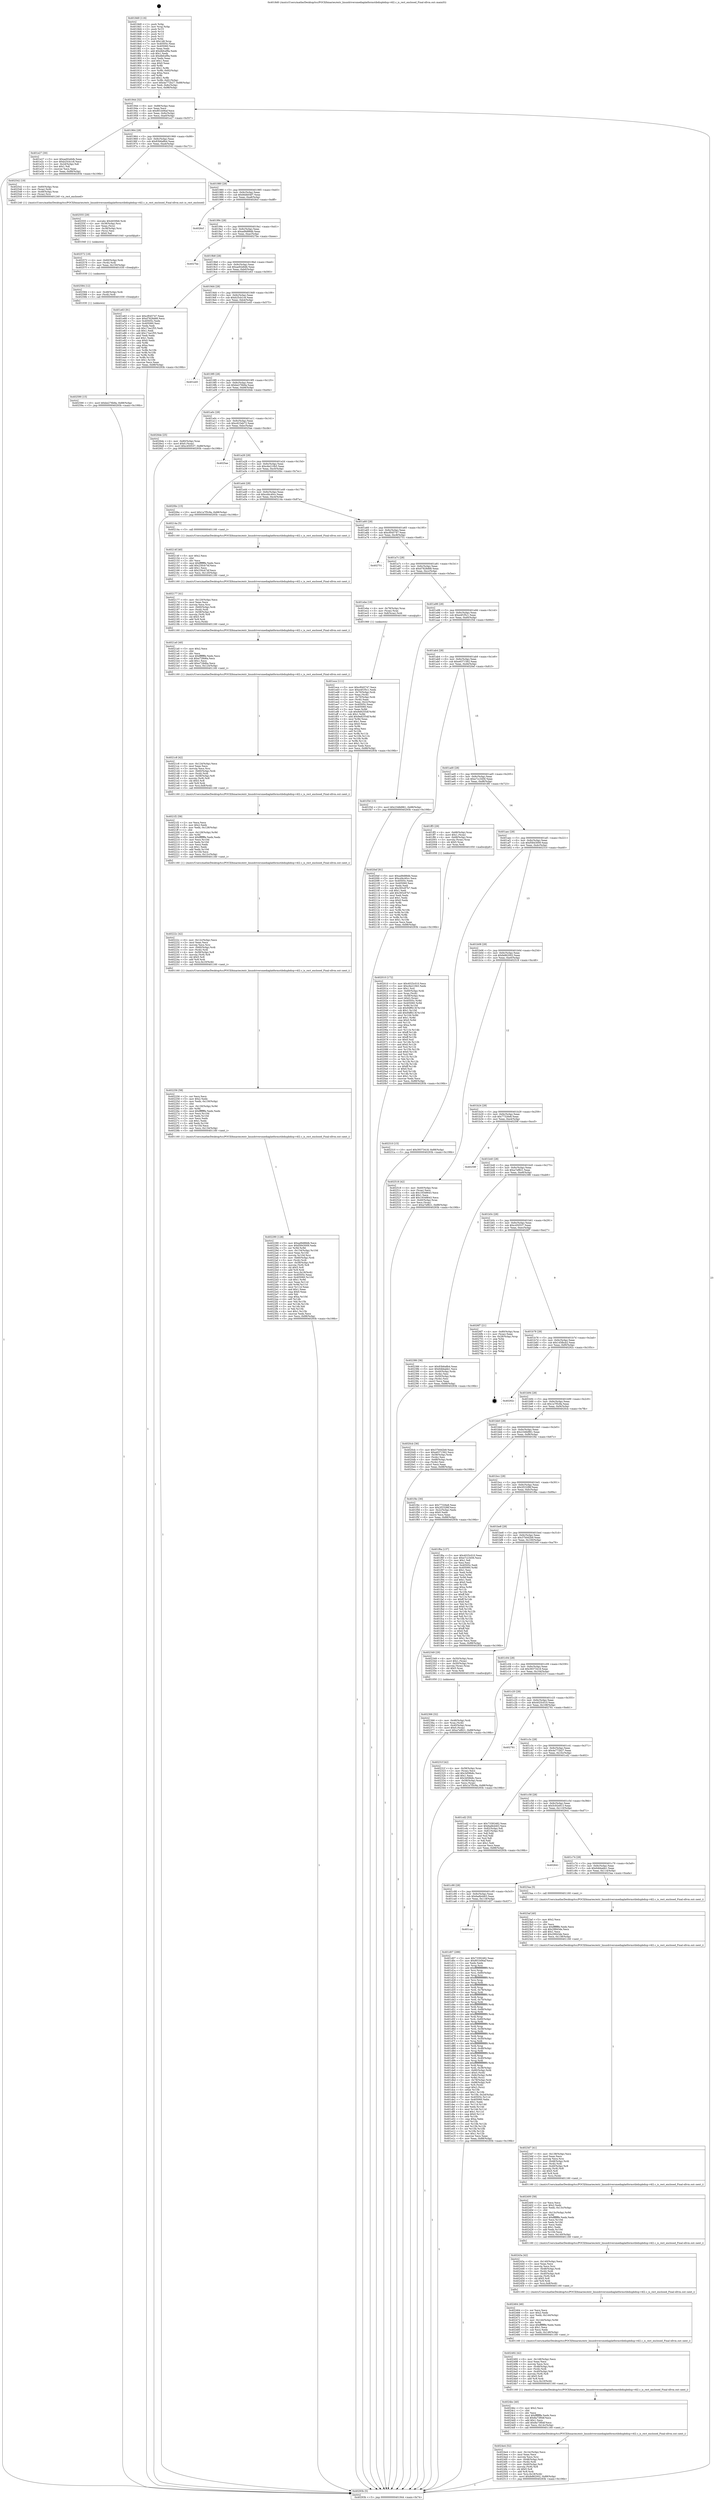 digraph "0x4018d0" {
  label = "0x4018d0 (/mnt/c/Users/mathe/Desktop/tcc/POCII/binaries/extr_linuxdriversmediaplatformstibdispbdisp-v4l2.c_is_rect_enclosed_Final-ollvm.out::main(0))"
  labelloc = "t"
  node[shape=record]

  Entry [label="",width=0.3,height=0.3,shape=circle,fillcolor=black,style=filled]
  "0x401944" [label="{
     0x401944 [32]\l
     | [instrs]\l
     &nbsp;&nbsp;0x401944 \<+6\>: mov -0x88(%rbp),%eax\l
     &nbsp;&nbsp;0x40194a \<+2\>: mov %eax,%ecx\l
     &nbsp;&nbsp;0x40194c \<+6\>: sub $0x801b06af,%ecx\l
     &nbsp;&nbsp;0x401952 \<+6\>: mov %eax,-0x9c(%rbp)\l
     &nbsp;&nbsp;0x401958 \<+6\>: mov %ecx,-0xa0(%rbp)\l
     &nbsp;&nbsp;0x40195e \<+6\>: je 0000000000401e27 \<main+0x557\>\l
  }"]
  "0x401e27" [label="{
     0x401e27 [30]\l
     | [instrs]\l
     &nbsp;&nbsp;0x401e27 \<+5\>: mov $0xae92e6db,%eax\l
     &nbsp;&nbsp;0x401e2c \<+5\>: mov $0xb25cb1c6,%ecx\l
     &nbsp;&nbsp;0x401e31 \<+3\>: mov -0x2d(%rbp),%dl\l
     &nbsp;&nbsp;0x401e34 \<+3\>: test $0x1,%dl\l
     &nbsp;&nbsp;0x401e37 \<+3\>: cmovne %ecx,%eax\l
     &nbsp;&nbsp;0x401e3a \<+6\>: mov %eax,-0x88(%rbp)\l
     &nbsp;&nbsp;0x401e40 \<+5\>: jmp 000000000040293b \<main+0x106b\>\l
  }"]
  "0x401964" [label="{
     0x401964 [28]\l
     | [instrs]\l
     &nbsp;&nbsp;0x401964 \<+5\>: jmp 0000000000401969 \<main+0x99\>\l
     &nbsp;&nbsp;0x401969 \<+6\>: mov -0x9c(%rbp),%eax\l
     &nbsp;&nbsp;0x40196f \<+5\>: sub $0x83b6a8b4,%eax\l
     &nbsp;&nbsp;0x401974 \<+6\>: mov %eax,-0xa4(%rbp)\l
     &nbsp;&nbsp;0x40197a \<+6\>: je 0000000000402542 \<main+0xc72\>\l
  }"]
  Exit [label="",width=0.3,height=0.3,shape=circle,fillcolor=black,style=filled,peripheries=2]
  "0x402542" [label="{
     0x402542 [19]\l
     | [instrs]\l
     &nbsp;&nbsp;0x402542 \<+4\>: mov -0x60(%rbp),%rax\l
     &nbsp;&nbsp;0x402546 \<+3\>: mov (%rax),%rdi\l
     &nbsp;&nbsp;0x402549 \<+4\>: mov -0x48(%rbp),%rax\l
     &nbsp;&nbsp;0x40254d \<+3\>: mov (%rax),%rsi\l
     &nbsp;&nbsp;0x402550 \<+5\>: call 0000000000401240 \<is_rect_enclosed\>\l
     | [calls]\l
     &nbsp;&nbsp;0x401240 \{1\} (/mnt/c/Users/mathe/Desktop/tcc/POCII/binaries/extr_linuxdriversmediaplatformstibdispbdisp-v4l2.c_is_rect_enclosed_Final-ollvm.out::is_rect_enclosed)\l
  }"]
  "0x401980" [label="{
     0x401980 [28]\l
     | [instrs]\l
     &nbsp;&nbsp;0x401980 \<+5\>: jmp 0000000000401985 \<main+0xb5\>\l
     &nbsp;&nbsp;0x401985 \<+6\>: mov -0x9c(%rbp),%eax\l
     &nbsp;&nbsp;0x40198b \<+5\>: sub $0x8ddb04f7,%eax\l
     &nbsp;&nbsp;0x401990 \<+6\>: mov %eax,-0xa8(%rbp)\l
     &nbsp;&nbsp;0x401996 \<+6\>: je 00000000004026cf \<main+0xdff\>\l
  }"]
  "0x402590" [label="{
     0x402590 [15]\l
     | [instrs]\l
     &nbsp;&nbsp;0x402590 \<+10\>: movl $0xbe276b9a,-0x88(%rbp)\l
     &nbsp;&nbsp;0x40259a \<+5\>: jmp 000000000040293b \<main+0x106b\>\l
  }"]
  "0x4026cf" [label="{
     0x4026cf\l
  }", style=dashed]
  "0x40199c" [label="{
     0x40199c [28]\l
     | [instrs]\l
     &nbsp;&nbsp;0x40199c \<+5\>: jmp 00000000004019a1 \<main+0xd1\>\l
     &nbsp;&nbsp;0x4019a1 \<+6\>: mov -0x9c(%rbp),%eax\l
     &nbsp;&nbsp;0x4019a7 \<+5\>: sub $0xad9d88db,%eax\l
     &nbsp;&nbsp;0x4019ac \<+6\>: mov %eax,-0xac(%rbp)\l
     &nbsp;&nbsp;0x4019b2 \<+6\>: je 00000000004027be \<main+0xeee\>\l
  }"]
  "0x402584" [label="{
     0x402584 [12]\l
     | [instrs]\l
     &nbsp;&nbsp;0x402584 \<+4\>: mov -0x48(%rbp),%rdi\l
     &nbsp;&nbsp;0x402588 \<+3\>: mov (%rdi),%rdi\l
     &nbsp;&nbsp;0x40258b \<+5\>: call 0000000000401030 \<free@plt\>\l
     | [calls]\l
     &nbsp;&nbsp;0x401030 \{1\} (unknown)\l
  }"]
  "0x4027be" [label="{
     0x4027be\l
  }", style=dashed]
  "0x4019b8" [label="{
     0x4019b8 [28]\l
     | [instrs]\l
     &nbsp;&nbsp;0x4019b8 \<+5\>: jmp 00000000004019bd \<main+0xed\>\l
     &nbsp;&nbsp;0x4019bd \<+6\>: mov -0x9c(%rbp),%eax\l
     &nbsp;&nbsp;0x4019c3 \<+5\>: sub $0xae92e6db,%eax\l
     &nbsp;&nbsp;0x4019c8 \<+6\>: mov %eax,-0xb0(%rbp)\l
     &nbsp;&nbsp;0x4019ce \<+6\>: je 0000000000401e63 \<main+0x593\>\l
  }"]
  "0x402572" [label="{
     0x402572 [18]\l
     | [instrs]\l
     &nbsp;&nbsp;0x402572 \<+4\>: mov -0x60(%rbp),%rdi\l
     &nbsp;&nbsp;0x402576 \<+3\>: mov (%rdi),%rdi\l
     &nbsp;&nbsp;0x402579 \<+6\>: mov %eax,-0x150(%rbp)\l
     &nbsp;&nbsp;0x40257f \<+5\>: call 0000000000401030 \<free@plt\>\l
     | [calls]\l
     &nbsp;&nbsp;0x401030 \{1\} (unknown)\l
  }"]
  "0x401e63" [label="{
     0x401e63 [91]\l
     | [instrs]\l
     &nbsp;&nbsp;0x401e63 \<+5\>: mov $0xcf045747,%eax\l
     &nbsp;&nbsp;0x401e68 \<+5\>: mov $0xd7828d68,%ecx\l
     &nbsp;&nbsp;0x401e6d \<+7\>: mov 0x40505c,%edx\l
     &nbsp;&nbsp;0x401e74 \<+7\>: mov 0x405060,%esi\l
     &nbsp;&nbsp;0x401e7b \<+2\>: mov %edx,%edi\l
     &nbsp;&nbsp;0x401e7d \<+6\>: sub $0x17ea1f55,%edi\l
     &nbsp;&nbsp;0x401e83 \<+3\>: sub $0x1,%edi\l
     &nbsp;&nbsp;0x401e86 \<+6\>: add $0x17ea1f55,%edi\l
     &nbsp;&nbsp;0x401e8c \<+3\>: imul %edi,%edx\l
     &nbsp;&nbsp;0x401e8f \<+3\>: and $0x1,%edx\l
     &nbsp;&nbsp;0x401e92 \<+3\>: cmp $0x0,%edx\l
     &nbsp;&nbsp;0x401e95 \<+4\>: sete %r8b\l
     &nbsp;&nbsp;0x401e99 \<+3\>: cmp $0xa,%esi\l
     &nbsp;&nbsp;0x401e9c \<+4\>: setl %r9b\l
     &nbsp;&nbsp;0x401ea0 \<+3\>: mov %r8b,%r10b\l
     &nbsp;&nbsp;0x401ea3 \<+3\>: and %r9b,%r10b\l
     &nbsp;&nbsp;0x401ea6 \<+3\>: xor %r9b,%r8b\l
     &nbsp;&nbsp;0x401ea9 \<+3\>: or %r8b,%r10b\l
     &nbsp;&nbsp;0x401eac \<+4\>: test $0x1,%r10b\l
     &nbsp;&nbsp;0x401eb0 \<+3\>: cmovne %ecx,%eax\l
     &nbsp;&nbsp;0x401eb3 \<+6\>: mov %eax,-0x88(%rbp)\l
     &nbsp;&nbsp;0x401eb9 \<+5\>: jmp 000000000040293b \<main+0x106b\>\l
  }"]
  "0x4019d4" [label="{
     0x4019d4 [28]\l
     | [instrs]\l
     &nbsp;&nbsp;0x4019d4 \<+5\>: jmp 00000000004019d9 \<main+0x109\>\l
     &nbsp;&nbsp;0x4019d9 \<+6\>: mov -0x9c(%rbp),%eax\l
     &nbsp;&nbsp;0x4019df \<+5\>: sub $0xb25cb1c6,%eax\l
     &nbsp;&nbsp;0x4019e4 \<+6\>: mov %eax,-0xb4(%rbp)\l
     &nbsp;&nbsp;0x4019ea \<+6\>: je 0000000000401e45 \<main+0x575\>\l
  }"]
  "0x402555" [label="{
     0x402555 [29]\l
     | [instrs]\l
     &nbsp;&nbsp;0x402555 \<+10\>: movabs $0x4030b6,%rdi\l
     &nbsp;&nbsp;0x40255f \<+4\>: mov -0x38(%rbp),%rsi\l
     &nbsp;&nbsp;0x402563 \<+2\>: mov %eax,(%rsi)\l
     &nbsp;&nbsp;0x402565 \<+4\>: mov -0x38(%rbp),%rsi\l
     &nbsp;&nbsp;0x402569 \<+2\>: mov (%rsi),%esi\l
     &nbsp;&nbsp;0x40256b \<+2\>: mov $0x0,%al\l
     &nbsp;&nbsp;0x40256d \<+5\>: call 0000000000401040 \<printf@plt\>\l
     | [calls]\l
     &nbsp;&nbsp;0x401040 \{1\} (unknown)\l
  }"]
  "0x401e45" [label="{
     0x401e45\l
  }", style=dashed]
  "0x4019f0" [label="{
     0x4019f0 [28]\l
     | [instrs]\l
     &nbsp;&nbsp;0x4019f0 \<+5\>: jmp 00000000004019f5 \<main+0x125\>\l
     &nbsp;&nbsp;0x4019f5 \<+6\>: mov -0x9c(%rbp),%eax\l
     &nbsp;&nbsp;0x4019fb \<+5\>: sub $0xbe276b9a,%eax\l
     &nbsp;&nbsp;0x401a00 \<+6\>: mov %eax,-0xb8(%rbp)\l
     &nbsp;&nbsp;0x401a06 \<+6\>: je 00000000004026de \<main+0xe0e\>\l
  }"]
  "0x4024e4" [label="{
     0x4024e4 [52]\l
     | [instrs]\l
     &nbsp;&nbsp;0x4024e4 \<+6\>: mov -0x14c(%rbp),%ecx\l
     &nbsp;&nbsp;0x4024ea \<+3\>: imul %eax,%ecx\l
     &nbsp;&nbsp;0x4024ed \<+3\>: movslq %ecx,%rsi\l
     &nbsp;&nbsp;0x4024f0 \<+4\>: mov -0x48(%rbp),%rdi\l
     &nbsp;&nbsp;0x4024f4 \<+3\>: mov (%rdi),%rdi\l
     &nbsp;&nbsp;0x4024f7 \<+4\>: mov -0x40(%rbp),%r8\l
     &nbsp;&nbsp;0x4024fb \<+3\>: movslq (%r8),%r8\l
     &nbsp;&nbsp;0x4024fe \<+4\>: shl $0x5,%r8\l
     &nbsp;&nbsp;0x402502 \<+3\>: add %r8,%rdi\l
     &nbsp;&nbsp;0x402505 \<+4\>: mov %rsi,0x18(%rdi)\l
     &nbsp;&nbsp;0x402509 \<+10\>: movl $0xfe862002,-0x88(%rbp)\l
     &nbsp;&nbsp;0x402513 \<+5\>: jmp 000000000040293b \<main+0x106b\>\l
  }"]
  "0x4026de" [label="{
     0x4026de [25]\l
     | [instrs]\l
     &nbsp;&nbsp;0x4026de \<+4\>: mov -0x80(%rbp),%rax\l
     &nbsp;&nbsp;0x4026e2 \<+6\>: movl $0x0,(%rax)\l
     &nbsp;&nbsp;0x4026e8 \<+10\>: movl $0xc450537,-0x88(%rbp)\l
     &nbsp;&nbsp;0x4026f2 \<+5\>: jmp 000000000040293b \<main+0x106b\>\l
  }"]
  "0x401a0c" [label="{
     0x401a0c [28]\l
     | [instrs]\l
     &nbsp;&nbsp;0x401a0c \<+5\>: jmp 0000000000401a11 \<main+0x141\>\l
     &nbsp;&nbsp;0x401a11 \<+6\>: mov -0x9c(%rbp),%eax\l
     &nbsp;&nbsp;0x401a17 \<+5\>: sub $0xc623eb72,%eax\l
     &nbsp;&nbsp;0x401a1c \<+6\>: mov %eax,-0xbc(%rbp)\l
     &nbsp;&nbsp;0x401a22 \<+6\>: je 00000000004025ae \<main+0xcde\>\l
  }"]
  "0x4024bc" [label="{
     0x4024bc [40]\l
     | [instrs]\l
     &nbsp;&nbsp;0x4024bc \<+5\>: mov $0x2,%ecx\l
     &nbsp;&nbsp;0x4024c1 \<+1\>: cltd\l
     &nbsp;&nbsp;0x4024c2 \<+2\>: idiv %ecx\l
     &nbsp;&nbsp;0x4024c4 \<+6\>: imul $0xfffffffe,%edx,%ecx\l
     &nbsp;&nbsp;0x4024ca \<+6\>: sub $0x8a73f0df,%ecx\l
     &nbsp;&nbsp;0x4024d0 \<+3\>: add $0x1,%ecx\l
     &nbsp;&nbsp;0x4024d3 \<+6\>: add $0x8a73f0df,%ecx\l
     &nbsp;&nbsp;0x4024d9 \<+6\>: mov %ecx,-0x14c(%rbp)\l
     &nbsp;&nbsp;0x4024df \<+5\>: call 0000000000401160 \<next_i\>\l
     | [calls]\l
     &nbsp;&nbsp;0x401160 \{1\} (/mnt/c/Users/mathe/Desktop/tcc/POCII/binaries/extr_linuxdriversmediaplatformstibdispbdisp-v4l2.c_is_rect_enclosed_Final-ollvm.out::next_i)\l
  }"]
  "0x4025ae" [label="{
     0x4025ae\l
  }", style=dashed]
  "0x401a28" [label="{
     0x401a28 [28]\l
     | [instrs]\l
     &nbsp;&nbsp;0x401a28 \<+5\>: jmp 0000000000401a2d \<main+0x15d\>\l
     &nbsp;&nbsp;0x401a2d \<+6\>: mov -0x9c(%rbp),%eax\l
     &nbsp;&nbsp;0x401a33 \<+5\>: sub $0xc6e210b5,%eax\l
     &nbsp;&nbsp;0x401a38 \<+6\>: mov %eax,-0xc0(%rbp)\l
     &nbsp;&nbsp;0x401a3e \<+6\>: je 00000000004020bc \<main+0x7ec\>\l
  }"]
  "0x402492" [label="{
     0x402492 [42]\l
     | [instrs]\l
     &nbsp;&nbsp;0x402492 \<+6\>: mov -0x148(%rbp),%ecx\l
     &nbsp;&nbsp;0x402498 \<+3\>: imul %eax,%ecx\l
     &nbsp;&nbsp;0x40249b \<+3\>: movslq %ecx,%rsi\l
     &nbsp;&nbsp;0x40249e \<+4\>: mov -0x48(%rbp),%rdi\l
     &nbsp;&nbsp;0x4024a2 \<+3\>: mov (%rdi),%rdi\l
     &nbsp;&nbsp;0x4024a5 \<+4\>: mov -0x40(%rbp),%r8\l
     &nbsp;&nbsp;0x4024a9 \<+3\>: movslq (%r8),%r8\l
     &nbsp;&nbsp;0x4024ac \<+4\>: shl $0x5,%r8\l
     &nbsp;&nbsp;0x4024b0 \<+3\>: add %r8,%rdi\l
     &nbsp;&nbsp;0x4024b3 \<+4\>: mov %rsi,0x10(%rdi)\l
     &nbsp;&nbsp;0x4024b7 \<+5\>: call 0000000000401160 \<next_i\>\l
     | [calls]\l
     &nbsp;&nbsp;0x401160 \{1\} (/mnt/c/Users/mathe/Desktop/tcc/POCII/binaries/extr_linuxdriversmediaplatformstibdispbdisp-v4l2.c_is_rect_enclosed_Final-ollvm.out::next_i)\l
  }"]
  "0x4020bc" [label="{
     0x4020bc [15]\l
     | [instrs]\l
     &nbsp;&nbsp;0x4020bc \<+10\>: movl $0x1a7f5c9a,-0x88(%rbp)\l
     &nbsp;&nbsp;0x4020c6 \<+5\>: jmp 000000000040293b \<main+0x106b\>\l
  }"]
  "0x401a44" [label="{
     0x401a44 [28]\l
     | [instrs]\l
     &nbsp;&nbsp;0x401a44 \<+5\>: jmp 0000000000401a49 \<main+0x179\>\l
     &nbsp;&nbsp;0x401a49 \<+6\>: mov -0x9c(%rbp),%eax\l
     &nbsp;&nbsp;0x401a4f \<+5\>: sub $0xcd4c40cc,%eax\l
     &nbsp;&nbsp;0x401a54 \<+6\>: mov %eax,-0xc4(%rbp)\l
     &nbsp;&nbsp;0x401a5a \<+6\>: je 000000000040214a \<main+0x87a\>\l
  }"]
  "0x402464" [label="{
     0x402464 [46]\l
     | [instrs]\l
     &nbsp;&nbsp;0x402464 \<+2\>: xor %ecx,%ecx\l
     &nbsp;&nbsp;0x402466 \<+5\>: mov $0x2,%edx\l
     &nbsp;&nbsp;0x40246b \<+6\>: mov %edx,-0x144(%rbp)\l
     &nbsp;&nbsp;0x402471 \<+1\>: cltd\l
     &nbsp;&nbsp;0x402472 \<+7\>: mov -0x144(%rbp),%r9d\l
     &nbsp;&nbsp;0x402479 \<+3\>: idiv %r9d\l
     &nbsp;&nbsp;0x40247c \<+6\>: imul $0xfffffffe,%edx,%edx\l
     &nbsp;&nbsp;0x402482 \<+3\>: sub $0x1,%ecx\l
     &nbsp;&nbsp;0x402485 \<+2\>: sub %ecx,%edx\l
     &nbsp;&nbsp;0x402487 \<+6\>: mov %edx,-0x148(%rbp)\l
     &nbsp;&nbsp;0x40248d \<+5\>: call 0000000000401160 \<next_i\>\l
     | [calls]\l
     &nbsp;&nbsp;0x401160 \{1\} (/mnt/c/Users/mathe/Desktop/tcc/POCII/binaries/extr_linuxdriversmediaplatformstibdispbdisp-v4l2.c_is_rect_enclosed_Final-ollvm.out::next_i)\l
  }"]
  "0x40214a" [label="{
     0x40214a [5]\l
     | [instrs]\l
     &nbsp;&nbsp;0x40214a \<+5\>: call 0000000000401160 \<next_i\>\l
     | [calls]\l
     &nbsp;&nbsp;0x401160 \{1\} (/mnt/c/Users/mathe/Desktop/tcc/POCII/binaries/extr_linuxdriversmediaplatformstibdispbdisp-v4l2.c_is_rect_enclosed_Final-ollvm.out::next_i)\l
  }"]
  "0x401a60" [label="{
     0x401a60 [28]\l
     | [instrs]\l
     &nbsp;&nbsp;0x401a60 \<+5\>: jmp 0000000000401a65 \<main+0x195\>\l
     &nbsp;&nbsp;0x401a65 \<+6\>: mov -0x9c(%rbp),%eax\l
     &nbsp;&nbsp;0x401a6b \<+5\>: sub $0xcf045747,%eax\l
     &nbsp;&nbsp;0x401a70 \<+6\>: mov %eax,-0xc8(%rbp)\l
     &nbsp;&nbsp;0x401a76 \<+6\>: je 0000000000402751 \<main+0xe81\>\l
  }"]
  "0x40243a" [label="{
     0x40243a [42]\l
     | [instrs]\l
     &nbsp;&nbsp;0x40243a \<+6\>: mov -0x140(%rbp),%ecx\l
     &nbsp;&nbsp;0x402440 \<+3\>: imul %eax,%ecx\l
     &nbsp;&nbsp;0x402443 \<+3\>: movslq %ecx,%rsi\l
     &nbsp;&nbsp;0x402446 \<+4\>: mov -0x48(%rbp),%rdi\l
     &nbsp;&nbsp;0x40244a \<+3\>: mov (%rdi),%rdi\l
     &nbsp;&nbsp;0x40244d \<+4\>: mov -0x40(%rbp),%r8\l
     &nbsp;&nbsp;0x402451 \<+3\>: movslq (%r8),%r8\l
     &nbsp;&nbsp;0x402454 \<+4\>: shl $0x5,%r8\l
     &nbsp;&nbsp;0x402458 \<+3\>: add %r8,%rdi\l
     &nbsp;&nbsp;0x40245b \<+4\>: mov %rsi,0x8(%rdi)\l
     &nbsp;&nbsp;0x40245f \<+5\>: call 0000000000401160 \<next_i\>\l
     | [calls]\l
     &nbsp;&nbsp;0x401160 \{1\} (/mnt/c/Users/mathe/Desktop/tcc/POCII/binaries/extr_linuxdriversmediaplatformstibdispbdisp-v4l2.c_is_rect_enclosed_Final-ollvm.out::next_i)\l
  }"]
  "0x402751" [label="{
     0x402751\l
  }", style=dashed]
  "0x401a7c" [label="{
     0x401a7c [28]\l
     | [instrs]\l
     &nbsp;&nbsp;0x401a7c \<+5\>: jmp 0000000000401a81 \<main+0x1b1\>\l
     &nbsp;&nbsp;0x401a81 \<+6\>: mov -0x9c(%rbp),%eax\l
     &nbsp;&nbsp;0x401a87 \<+5\>: sub $0xd7828d68,%eax\l
     &nbsp;&nbsp;0x401a8c \<+6\>: mov %eax,-0xcc(%rbp)\l
     &nbsp;&nbsp;0x401a92 \<+6\>: je 0000000000401ebe \<main+0x5ee\>\l
  }"]
  "0x402400" [label="{
     0x402400 [58]\l
     | [instrs]\l
     &nbsp;&nbsp;0x402400 \<+2\>: xor %ecx,%ecx\l
     &nbsp;&nbsp;0x402402 \<+5\>: mov $0x2,%edx\l
     &nbsp;&nbsp;0x402407 \<+6\>: mov %edx,-0x13c(%rbp)\l
     &nbsp;&nbsp;0x40240d \<+1\>: cltd\l
     &nbsp;&nbsp;0x40240e \<+7\>: mov -0x13c(%rbp),%r9d\l
     &nbsp;&nbsp;0x402415 \<+3\>: idiv %r9d\l
     &nbsp;&nbsp;0x402418 \<+6\>: imul $0xfffffffe,%edx,%edx\l
     &nbsp;&nbsp;0x40241e \<+3\>: mov %ecx,%r10d\l
     &nbsp;&nbsp;0x402421 \<+3\>: sub %edx,%r10d\l
     &nbsp;&nbsp;0x402424 \<+2\>: mov %ecx,%edx\l
     &nbsp;&nbsp;0x402426 \<+3\>: sub $0x1,%edx\l
     &nbsp;&nbsp;0x402429 \<+3\>: add %edx,%r10d\l
     &nbsp;&nbsp;0x40242c \<+3\>: sub %r10d,%ecx\l
     &nbsp;&nbsp;0x40242f \<+6\>: mov %ecx,-0x140(%rbp)\l
     &nbsp;&nbsp;0x402435 \<+5\>: call 0000000000401160 \<next_i\>\l
     | [calls]\l
     &nbsp;&nbsp;0x401160 \{1\} (/mnt/c/Users/mathe/Desktop/tcc/POCII/binaries/extr_linuxdriversmediaplatformstibdispbdisp-v4l2.c_is_rect_enclosed_Final-ollvm.out::next_i)\l
  }"]
  "0x401ebe" [label="{
     0x401ebe [16]\l
     | [instrs]\l
     &nbsp;&nbsp;0x401ebe \<+4\>: mov -0x78(%rbp),%rax\l
     &nbsp;&nbsp;0x401ec2 \<+3\>: mov (%rax),%rax\l
     &nbsp;&nbsp;0x401ec5 \<+4\>: mov 0x8(%rax),%rdi\l
     &nbsp;&nbsp;0x401ec9 \<+5\>: call 0000000000401060 \<atoi@plt\>\l
     | [calls]\l
     &nbsp;&nbsp;0x401060 \{1\} (unknown)\l
  }"]
  "0x401a98" [label="{
     0x401a98 [28]\l
     | [instrs]\l
     &nbsp;&nbsp;0x401a98 \<+5\>: jmp 0000000000401a9d \<main+0x1cd\>\l
     &nbsp;&nbsp;0x401a9d \<+6\>: mov -0x9c(%rbp),%eax\l
     &nbsp;&nbsp;0x401aa3 \<+5\>: sub $0xe4f1f5c1,%eax\l
     &nbsp;&nbsp;0x401aa8 \<+6\>: mov %eax,-0xd0(%rbp)\l
     &nbsp;&nbsp;0x401aae \<+6\>: je 0000000000401f3d \<main+0x66d\>\l
  }"]
  "0x4023d7" [label="{
     0x4023d7 [41]\l
     | [instrs]\l
     &nbsp;&nbsp;0x4023d7 \<+6\>: mov -0x138(%rbp),%ecx\l
     &nbsp;&nbsp;0x4023dd \<+3\>: imul %eax,%ecx\l
     &nbsp;&nbsp;0x4023e0 \<+3\>: movslq %ecx,%rsi\l
     &nbsp;&nbsp;0x4023e3 \<+4\>: mov -0x48(%rbp),%rdi\l
     &nbsp;&nbsp;0x4023e7 \<+3\>: mov (%rdi),%rdi\l
     &nbsp;&nbsp;0x4023ea \<+4\>: mov -0x40(%rbp),%r8\l
     &nbsp;&nbsp;0x4023ee \<+3\>: movslq (%r8),%r8\l
     &nbsp;&nbsp;0x4023f1 \<+4\>: shl $0x5,%r8\l
     &nbsp;&nbsp;0x4023f5 \<+3\>: add %r8,%rdi\l
     &nbsp;&nbsp;0x4023f8 \<+3\>: mov %rsi,(%rdi)\l
     &nbsp;&nbsp;0x4023fb \<+5\>: call 0000000000401160 \<next_i\>\l
     | [calls]\l
     &nbsp;&nbsp;0x401160 \{1\} (/mnt/c/Users/mathe/Desktop/tcc/POCII/binaries/extr_linuxdriversmediaplatformstibdispbdisp-v4l2.c_is_rect_enclosed_Final-ollvm.out::next_i)\l
  }"]
  "0x401f3d" [label="{
     0x401f3d [15]\l
     | [instrs]\l
     &nbsp;&nbsp;0x401f3d \<+10\>: movl $0x2348d961,-0x88(%rbp)\l
     &nbsp;&nbsp;0x401f47 \<+5\>: jmp 000000000040293b \<main+0x106b\>\l
  }"]
  "0x401ab4" [label="{
     0x401ab4 [28]\l
     | [instrs]\l
     &nbsp;&nbsp;0x401ab4 \<+5\>: jmp 0000000000401ab9 \<main+0x1e9\>\l
     &nbsp;&nbsp;0x401ab9 \<+6\>: mov -0x9c(%rbp),%eax\l
     &nbsp;&nbsp;0x401abf \<+5\>: sub $0xe6371562,%eax\l
     &nbsp;&nbsp;0x401ac4 \<+6\>: mov %eax,-0xd4(%rbp)\l
     &nbsp;&nbsp;0x401aca \<+6\>: je 00000000004020ef \<main+0x81f\>\l
  }"]
  "0x4023af" [label="{
     0x4023af [40]\l
     | [instrs]\l
     &nbsp;&nbsp;0x4023af \<+5\>: mov $0x2,%ecx\l
     &nbsp;&nbsp;0x4023b4 \<+1\>: cltd\l
     &nbsp;&nbsp;0x4023b5 \<+2\>: idiv %ecx\l
     &nbsp;&nbsp;0x4023b7 \<+6\>: imul $0xfffffffe,%edx,%ecx\l
     &nbsp;&nbsp;0x4023bd \<+6\>: sub $0x29943de,%ecx\l
     &nbsp;&nbsp;0x4023c3 \<+3\>: add $0x1,%ecx\l
     &nbsp;&nbsp;0x4023c6 \<+6\>: add $0x29943de,%ecx\l
     &nbsp;&nbsp;0x4023cc \<+6\>: mov %ecx,-0x138(%rbp)\l
     &nbsp;&nbsp;0x4023d2 \<+5\>: call 0000000000401160 \<next_i\>\l
     | [calls]\l
     &nbsp;&nbsp;0x401160 \{1\} (/mnt/c/Users/mathe/Desktop/tcc/POCII/binaries/extr_linuxdriversmediaplatformstibdispbdisp-v4l2.c_is_rect_enclosed_Final-ollvm.out::next_i)\l
  }"]
  "0x4020ef" [label="{
     0x4020ef [91]\l
     | [instrs]\l
     &nbsp;&nbsp;0x4020ef \<+5\>: mov $0xad9d88db,%eax\l
     &nbsp;&nbsp;0x4020f4 \<+5\>: mov $0xcd4c40cc,%ecx\l
     &nbsp;&nbsp;0x4020f9 \<+7\>: mov 0x40505c,%edx\l
     &nbsp;&nbsp;0x402100 \<+7\>: mov 0x405060,%esi\l
     &nbsp;&nbsp;0x402107 \<+2\>: mov %edx,%edi\l
     &nbsp;&nbsp;0x402109 \<+6\>: sub $0x393c87b7,%edi\l
     &nbsp;&nbsp;0x40210f \<+3\>: sub $0x1,%edi\l
     &nbsp;&nbsp;0x402112 \<+6\>: add $0x393c87b7,%edi\l
     &nbsp;&nbsp;0x402118 \<+3\>: imul %edi,%edx\l
     &nbsp;&nbsp;0x40211b \<+3\>: and $0x1,%edx\l
     &nbsp;&nbsp;0x40211e \<+3\>: cmp $0x0,%edx\l
     &nbsp;&nbsp;0x402121 \<+4\>: sete %r8b\l
     &nbsp;&nbsp;0x402125 \<+3\>: cmp $0xa,%esi\l
     &nbsp;&nbsp;0x402128 \<+4\>: setl %r9b\l
     &nbsp;&nbsp;0x40212c \<+3\>: mov %r8b,%r10b\l
     &nbsp;&nbsp;0x40212f \<+3\>: and %r9b,%r10b\l
     &nbsp;&nbsp;0x402132 \<+3\>: xor %r9b,%r8b\l
     &nbsp;&nbsp;0x402135 \<+3\>: or %r8b,%r10b\l
     &nbsp;&nbsp;0x402138 \<+4\>: test $0x1,%r10b\l
     &nbsp;&nbsp;0x40213c \<+3\>: cmovne %ecx,%eax\l
     &nbsp;&nbsp;0x40213f \<+6\>: mov %eax,-0x88(%rbp)\l
     &nbsp;&nbsp;0x402145 \<+5\>: jmp 000000000040293b \<main+0x106b\>\l
  }"]
  "0x401ad0" [label="{
     0x401ad0 [28]\l
     | [instrs]\l
     &nbsp;&nbsp;0x401ad0 \<+5\>: jmp 0000000000401ad5 \<main+0x205\>\l
     &nbsp;&nbsp;0x401ad5 \<+6\>: mov -0x9c(%rbp),%eax\l
     &nbsp;&nbsp;0x401adb \<+5\>: sub $0xe7cc3456,%eax\l
     &nbsp;&nbsp;0x401ae0 \<+6\>: mov %eax,-0xd8(%rbp)\l
     &nbsp;&nbsp;0x401ae6 \<+6\>: je 0000000000401ff3 \<main+0x723\>\l
  }"]
  "0x402366" [label="{
     0x402366 [32]\l
     | [instrs]\l
     &nbsp;&nbsp;0x402366 \<+4\>: mov -0x48(%rbp),%rdi\l
     &nbsp;&nbsp;0x40236a \<+3\>: mov %rax,(%rdi)\l
     &nbsp;&nbsp;0x40236d \<+4\>: mov -0x40(%rbp),%rax\l
     &nbsp;&nbsp;0x402371 \<+6\>: movl $0x0,(%rax)\l
     &nbsp;&nbsp;0x402377 \<+10\>: movl $0xa7ef821,-0x88(%rbp)\l
     &nbsp;&nbsp;0x402381 \<+5\>: jmp 000000000040293b \<main+0x106b\>\l
  }"]
  "0x401ff3" [label="{
     0x401ff3 [29]\l
     | [instrs]\l
     &nbsp;&nbsp;0x401ff3 \<+4\>: mov -0x68(%rbp),%rax\l
     &nbsp;&nbsp;0x401ff7 \<+6\>: movl $0x1,(%rax)\l
     &nbsp;&nbsp;0x401ffd \<+4\>: mov -0x68(%rbp),%rax\l
     &nbsp;&nbsp;0x402001 \<+3\>: movslq (%rax),%rax\l
     &nbsp;&nbsp;0x402004 \<+4\>: shl $0x5,%rax\l
     &nbsp;&nbsp;0x402008 \<+3\>: mov %rax,%rdi\l
     &nbsp;&nbsp;0x40200b \<+5\>: call 0000000000401050 \<malloc@plt\>\l
     | [calls]\l
     &nbsp;&nbsp;0x401050 \{1\} (unknown)\l
  }"]
  "0x401aec" [label="{
     0x401aec [28]\l
     | [instrs]\l
     &nbsp;&nbsp;0x401aec \<+5\>: jmp 0000000000401af1 \<main+0x221\>\l
     &nbsp;&nbsp;0x401af1 \<+6\>: mov -0x9c(%rbp),%eax\l
     &nbsp;&nbsp;0x401af7 \<+5\>: sub $0xf5843009,%eax\l
     &nbsp;&nbsp;0x401afc \<+6\>: mov %eax,-0xdc(%rbp)\l
     &nbsp;&nbsp;0x401b02 \<+6\>: je 0000000000402310 \<main+0xa40\>\l
  }"]
  "0x402290" [label="{
     0x402290 [128]\l
     | [instrs]\l
     &nbsp;&nbsp;0x402290 \<+5\>: mov $0xad9d88db,%ecx\l
     &nbsp;&nbsp;0x402295 \<+5\>: mov $0xf5843009,%edx\l
     &nbsp;&nbsp;0x40229a \<+3\>: xor %r9d,%r9d\l
     &nbsp;&nbsp;0x40229d \<+7\>: mov -0x134(%rbp),%r10d\l
     &nbsp;&nbsp;0x4022a4 \<+4\>: imul %eax,%r10d\l
     &nbsp;&nbsp;0x4022a8 \<+3\>: movslq %r10d,%rsi\l
     &nbsp;&nbsp;0x4022ab \<+4\>: mov -0x60(%rbp),%rdi\l
     &nbsp;&nbsp;0x4022af \<+3\>: mov (%rdi),%rdi\l
     &nbsp;&nbsp;0x4022b2 \<+4\>: mov -0x58(%rbp),%r8\l
     &nbsp;&nbsp;0x4022b6 \<+3\>: movslq (%r8),%r8\l
     &nbsp;&nbsp;0x4022b9 \<+4\>: shl $0x5,%r8\l
     &nbsp;&nbsp;0x4022bd \<+3\>: add %r8,%rdi\l
     &nbsp;&nbsp;0x4022c0 \<+4\>: mov %rsi,0x18(%rdi)\l
     &nbsp;&nbsp;0x4022c4 \<+7\>: mov 0x40505c,%eax\l
     &nbsp;&nbsp;0x4022cb \<+8\>: mov 0x405060,%r10d\l
     &nbsp;&nbsp;0x4022d3 \<+4\>: sub $0x1,%r9d\l
     &nbsp;&nbsp;0x4022d7 \<+3\>: mov %eax,%r11d\l
     &nbsp;&nbsp;0x4022da \<+3\>: add %r9d,%r11d\l
     &nbsp;&nbsp;0x4022dd \<+4\>: imul %r11d,%eax\l
     &nbsp;&nbsp;0x4022e1 \<+3\>: and $0x1,%eax\l
     &nbsp;&nbsp;0x4022e4 \<+3\>: cmp $0x0,%eax\l
     &nbsp;&nbsp;0x4022e7 \<+3\>: sete %bl\l
     &nbsp;&nbsp;0x4022ea \<+4\>: cmp $0xa,%r10d\l
     &nbsp;&nbsp;0x4022ee \<+4\>: setl %r14b\l
     &nbsp;&nbsp;0x4022f2 \<+3\>: mov %bl,%r15b\l
     &nbsp;&nbsp;0x4022f5 \<+3\>: and %r14b,%r15b\l
     &nbsp;&nbsp;0x4022f8 \<+3\>: xor %r14b,%bl\l
     &nbsp;&nbsp;0x4022fb \<+3\>: or %bl,%r15b\l
     &nbsp;&nbsp;0x4022fe \<+4\>: test $0x1,%r15b\l
     &nbsp;&nbsp;0x402302 \<+3\>: cmovne %edx,%ecx\l
     &nbsp;&nbsp;0x402305 \<+6\>: mov %ecx,-0x88(%rbp)\l
     &nbsp;&nbsp;0x40230b \<+5\>: jmp 000000000040293b \<main+0x106b\>\l
  }"]
  "0x402310" [label="{
     0x402310 [15]\l
     | [instrs]\l
     &nbsp;&nbsp;0x402310 \<+10\>: movl $0x39373418,-0x88(%rbp)\l
     &nbsp;&nbsp;0x40231a \<+5\>: jmp 000000000040293b \<main+0x106b\>\l
  }"]
  "0x401b08" [label="{
     0x401b08 [28]\l
     | [instrs]\l
     &nbsp;&nbsp;0x401b08 \<+5\>: jmp 0000000000401b0d \<main+0x23d\>\l
     &nbsp;&nbsp;0x401b0d \<+6\>: mov -0x9c(%rbp),%eax\l
     &nbsp;&nbsp;0x401b13 \<+5\>: sub $0xfe862002,%eax\l
     &nbsp;&nbsp;0x401b18 \<+6\>: mov %eax,-0xe0(%rbp)\l
     &nbsp;&nbsp;0x401b1e \<+6\>: je 0000000000402518 \<main+0xc48\>\l
  }"]
  "0x402256" [label="{
     0x402256 [58]\l
     | [instrs]\l
     &nbsp;&nbsp;0x402256 \<+2\>: xor %ecx,%ecx\l
     &nbsp;&nbsp;0x402258 \<+5\>: mov $0x2,%edx\l
     &nbsp;&nbsp;0x40225d \<+6\>: mov %edx,-0x130(%rbp)\l
     &nbsp;&nbsp;0x402263 \<+1\>: cltd\l
     &nbsp;&nbsp;0x402264 \<+7\>: mov -0x130(%rbp),%r9d\l
     &nbsp;&nbsp;0x40226b \<+3\>: idiv %r9d\l
     &nbsp;&nbsp;0x40226e \<+6\>: imul $0xfffffffe,%edx,%edx\l
     &nbsp;&nbsp;0x402274 \<+3\>: mov %ecx,%r10d\l
     &nbsp;&nbsp;0x402277 \<+3\>: sub %edx,%r10d\l
     &nbsp;&nbsp;0x40227a \<+2\>: mov %ecx,%edx\l
     &nbsp;&nbsp;0x40227c \<+3\>: sub $0x1,%edx\l
     &nbsp;&nbsp;0x40227f \<+3\>: add %edx,%r10d\l
     &nbsp;&nbsp;0x402282 \<+3\>: sub %r10d,%ecx\l
     &nbsp;&nbsp;0x402285 \<+6\>: mov %ecx,-0x134(%rbp)\l
     &nbsp;&nbsp;0x40228b \<+5\>: call 0000000000401160 \<next_i\>\l
     | [calls]\l
     &nbsp;&nbsp;0x401160 \{1\} (/mnt/c/Users/mathe/Desktop/tcc/POCII/binaries/extr_linuxdriversmediaplatformstibdispbdisp-v4l2.c_is_rect_enclosed_Final-ollvm.out::next_i)\l
  }"]
  "0x402518" [label="{
     0x402518 [42]\l
     | [instrs]\l
     &nbsp;&nbsp;0x402518 \<+4\>: mov -0x40(%rbp),%rax\l
     &nbsp;&nbsp;0x40251c \<+2\>: mov (%rax),%ecx\l
     &nbsp;&nbsp;0x40251e \<+6\>: sub $0x19348643,%ecx\l
     &nbsp;&nbsp;0x402524 \<+3\>: add $0x1,%ecx\l
     &nbsp;&nbsp;0x402527 \<+6\>: add $0x19348643,%ecx\l
     &nbsp;&nbsp;0x40252d \<+4\>: mov -0x40(%rbp),%rax\l
     &nbsp;&nbsp;0x402531 \<+2\>: mov %ecx,(%rax)\l
     &nbsp;&nbsp;0x402533 \<+10\>: movl $0xa7ef821,-0x88(%rbp)\l
     &nbsp;&nbsp;0x40253d \<+5\>: jmp 000000000040293b \<main+0x106b\>\l
  }"]
  "0x401b24" [label="{
     0x401b24 [28]\l
     | [instrs]\l
     &nbsp;&nbsp;0x401b24 \<+5\>: jmp 0000000000401b29 \<main+0x259\>\l
     &nbsp;&nbsp;0x401b29 \<+6\>: mov -0x9c(%rbp),%eax\l
     &nbsp;&nbsp;0x401b2f \<+5\>: sub $0x77326e8,%eax\l
     &nbsp;&nbsp;0x401b34 \<+6\>: mov %eax,-0xe4(%rbp)\l
     &nbsp;&nbsp;0x401b3a \<+6\>: je 000000000040259f \<main+0xccf\>\l
  }"]
  "0x40222c" [label="{
     0x40222c [42]\l
     | [instrs]\l
     &nbsp;&nbsp;0x40222c \<+6\>: mov -0x12c(%rbp),%ecx\l
     &nbsp;&nbsp;0x402232 \<+3\>: imul %eax,%ecx\l
     &nbsp;&nbsp;0x402235 \<+3\>: movslq %ecx,%rsi\l
     &nbsp;&nbsp;0x402238 \<+4\>: mov -0x60(%rbp),%rdi\l
     &nbsp;&nbsp;0x40223c \<+3\>: mov (%rdi),%rdi\l
     &nbsp;&nbsp;0x40223f \<+4\>: mov -0x58(%rbp),%r8\l
     &nbsp;&nbsp;0x402243 \<+3\>: movslq (%r8),%r8\l
     &nbsp;&nbsp;0x402246 \<+4\>: shl $0x5,%r8\l
     &nbsp;&nbsp;0x40224a \<+3\>: add %r8,%rdi\l
     &nbsp;&nbsp;0x40224d \<+4\>: mov %rsi,0x10(%rdi)\l
     &nbsp;&nbsp;0x402251 \<+5\>: call 0000000000401160 \<next_i\>\l
     | [calls]\l
     &nbsp;&nbsp;0x401160 \{1\} (/mnt/c/Users/mathe/Desktop/tcc/POCII/binaries/extr_linuxdriversmediaplatformstibdispbdisp-v4l2.c_is_rect_enclosed_Final-ollvm.out::next_i)\l
  }"]
  "0x40259f" [label="{
     0x40259f\l
  }", style=dashed]
  "0x401b40" [label="{
     0x401b40 [28]\l
     | [instrs]\l
     &nbsp;&nbsp;0x401b40 \<+5\>: jmp 0000000000401b45 \<main+0x275\>\l
     &nbsp;&nbsp;0x401b45 \<+6\>: mov -0x9c(%rbp),%eax\l
     &nbsp;&nbsp;0x401b4b \<+5\>: sub $0xa7ef821,%eax\l
     &nbsp;&nbsp;0x401b50 \<+6\>: mov %eax,-0xe8(%rbp)\l
     &nbsp;&nbsp;0x401b56 \<+6\>: je 0000000000402386 \<main+0xab6\>\l
  }"]
  "0x4021f2" [label="{
     0x4021f2 [58]\l
     | [instrs]\l
     &nbsp;&nbsp;0x4021f2 \<+2\>: xor %ecx,%ecx\l
     &nbsp;&nbsp;0x4021f4 \<+5\>: mov $0x2,%edx\l
     &nbsp;&nbsp;0x4021f9 \<+6\>: mov %edx,-0x128(%rbp)\l
     &nbsp;&nbsp;0x4021ff \<+1\>: cltd\l
     &nbsp;&nbsp;0x402200 \<+7\>: mov -0x128(%rbp),%r9d\l
     &nbsp;&nbsp;0x402207 \<+3\>: idiv %r9d\l
     &nbsp;&nbsp;0x40220a \<+6\>: imul $0xfffffffe,%edx,%edx\l
     &nbsp;&nbsp;0x402210 \<+3\>: mov %ecx,%r10d\l
     &nbsp;&nbsp;0x402213 \<+3\>: sub %edx,%r10d\l
     &nbsp;&nbsp;0x402216 \<+2\>: mov %ecx,%edx\l
     &nbsp;&nbsp;0x402218 \<+3\>: sub $0x1,%edx\l
     &nbsp;&nbsp;0x40221b \<+3\>: add %edx,%r10d\l
     &nbsp;&nbsp;0x40221e \<+3\>: sub %r10d,%ecx\l
     &nbsp;&nbsp;0x402221 \<+6\>: mov %ecx,-0x12c(%rbp)\l
     &nbsp;&nbsp;0x402227 \<+5\>: call 0000000000401160 \<next_i\>\l
     | [calls]\l
     &nbsp;&nbsp;0x401160 \{1\} (/mnt/c/Users/mathe/Desktop/tcc/POCII/binaries/extr_linuxdriversmediaplatformstibdispbdisp-v4l2.c_is_rect_enclosed_Final-ollvm.out::next_i)\l
  }"]
  "0x402386" [label="{
     0x402386 [36]\l
     | [instrs]\l
     &nbsp;&nbsp;0x402386 \<+5\>: mov $0x83b6a8b4,%eax\l
     &nbsp;&nbsp;0x40238b \<+5\>: mov $0x64bbabb1,%ecx\l
     &nbsp;&nbsp;0x402390 \<+4\>: mov -0x40(%rbp),%rdx\l
     &nbsp;&nbsp;0x402394 \<+2\>: mov (%rdx),%esi\l
     &nbsp;&nbsp;0x402396 \<+4\>: mov -0x50(%rbp),%rdx\l
     &nbsp;&nbsp;0x40239a \<+2\>: cmp (%rdx),%esi\l
     &nbsp;&nbsp;0x40239c \<+3\>: cmovl %ecx,%eax\l
     &nbsp;&nbsp;0x40239f \<+6\>: mov %eax,-0x88(%rbp)\l
     &nbsp;&nbsp;0x4023a5 \<+5\>: jmp 000000000040293b \<main+0x106b\>\l
  }"]
  "0x401b5c" [label="{
     0x401b5c [28]\l
     | [instrs]\l
     &nbsp;&nbsp;0x401b5c \<+5\>: jmp 0000000000401b61 \<main+0x291\>\l
     &nbsp;&nbsp;0x401b61 \<+6\>: mov -0x9c(%rbp),%eax\l
     &nbsp;&nbsp;0x401b67 \<+5\>: sub $0xc450537,%eax\l
     &nbsp;&nbsp;0x401b6c \<+6\>: mov %eax,-0xec(%rbp)\l
     &nbsp;&nbsp;0x401b72 \<+6\>: je 00000000004026f7 \<main+0xe27\>\l
  }"]
  "0x4021c8" [label="{
     0x4021c8 [42]\l
     | [instrs]\l
     &nbsp;&nbsp;0x4021c8 \<+6\>: mov -0x124(%rbp),%ecx\l
     &nbsp;&nbsp;0x4021ce \<+3\>: imul %eax,%ecx\l
     &nbsp;&nbsp;0x4021d1 \<+3\>: movslq %ecx,%rsi\l
     &nbsp;&nbsp;0x4021d4 \<+4\>: mov -0x60(%rbp),%rdi\l
     &nbsp;&nbsp;0x4021d8 \<+3\>: mov (%rdi),%rdi\l
     &nbsp;&nbsp;0x4021db \<+4\>: mov -0x58(%rbp),%r8\l
     &nbsp;&nbsp;0x4021df \<+3\>: movslq (%r8),%r8\l
     &nbsp;&nbsp;0x4021e2 \<+4\>: shl $0x5,%r8\l
     &nbsp;&nbsp;0x4021e6 \<+3\>: add %r8,%rdi\l
     &nbsp;&nbsp;0x4021e9 \<+4\>: mov %rsi,0x8(%rdi)\l
     &nbsp;&nbsp;0x4021ed \<+5\>: call 0000000000401160 \<next_i\>\l
     | [calls]\l
     &nbsp;&nbsp;0x401160 \{1\} (/mnt/c/Users/mathe/Desktop/tcc/POCII/binaries/extr_linuxdriversmediaplatformstibdispbdisp-v4l2.c_is_rect_enclosed_Final-ollvm.out::next_i)\l
  }"]
  "0x4026f7" [label="{
     0x4026f7 [21]\l
     | [instrs]\l
     &nbsp;&nbsp;0x4026f7 \<+4\>: mov -0x80(%rbp),%rax\l
     &nbsp;&nbsp;0x4026fb \<+2\>: mov (%rax),%eax\l
     &nbsp;&nbsp;0x4026fd \<+4\>: lea -0x28(%rbp),%rsp\l
     &nbsp;&nbsp;0x402701 \<+1\>: pop %rbx\l
     &nbsp;&nbsp;0x402702 \<+2\>: pop %r12\l
     &nbsp;&nbsp;0x402704 \<+2\>: pop %r13\l
     &nbsp;&nbsp;0x402706 \<+2\>: pop %r14\l
     &nbsp;&nbsp;0x402708 \<+2\>: pop %r15\l
     &nbsp;&nbsp;0x40270a \<+1\>: pop %rbp\l
     &nbsp;&nbsp;0x40270b \<+1\>: ret\l
  }"]
  "0x401b78" [label="{
     0x401b78 [28]\l
     | [instrs]\l
     &nbsp;&nbsp;0x401b78 \<+5\>: jmp 0000000000401b7d \<main+0x2ad\>\l
     &nbsp;&nbsp;0x401b7d \<+6\>: mov -0x9c(%rbp),%eax\l
     &nbsp;&nbsp;0x401b83 \<+5\>: sub $0x145fbcb2,%eax\l
     &nbsp;&nbsp;0x401b88 \<+6\>: mov %eax,-0xf0(%rbp)\l
     &nbsp;&nbsp;0x401b8e \<+6\>: je 000000000040292c \<main+0x105c\>\l
  }"]
  "0x4021a0" [label="{
     0x4021a0 [40]\l
     | [instrs]\l
     &nbsp;&nbsp;0x4021a0 \<+5\>: mov $0x2,%ecx\l
     &nbsp;&nbsp;0x4021a5 \<+1\>: cltd\l
     &nbsp;&nbsp;0x4021a6 \<+2\>: idiv %ecx\l
     &nbsp;&nbsp;0x4021a8 \<+6\>: imul $0xfffffffe,%edx,%ecx\l
     &nbsp;&nbsp;0x4021ae \<+6\>: sub $0xe728d6a,%ecx\l
     &nbsp;&nbsp;0x4021b4 \<+3\>: add $0x1,%ecx\l
     &nbsp;&nbsp;0x4021b7 \<+6\>: add $0xe728d6a,%ecx\l
     &nbsp;&nbsp;0x4021bd \<+6\>: mov %ecx,-0x124(%rbp)\l
     &nbsp;&nbsp;0x4021c3 \<+5\>: call 0000000000401160 \<next_i\>\l
     | [calls]\l
     &nbsp;&nbsp;0x401160 \{1\} (/mnt/c/Users/mathe/Desktop/tcc/POCII/binaries/extr_linuxdriversmediaplatformstibdispbdisp-v4l2.c_is_rect_enclosed_Final-ollvm.out::next_i)\l
  }"]
  "0x40292c" [label="{
     0x40292c\l
  }", style=dashed]
  "0x401b94" [label="{
     0x401b94 [28]\l
     | [instrs]\l
     &nbsp;&nbsp;0x401b94 \<+5\>: jmp 0000000000401b99 \<main+0x2c9\>\l
     &nbsp;&nbsp;0x401b99 \<+6\>: mov -0x9c(%rbp),%eax\l
     &nbsp;&nbsp;0x401b9f \<+5\>: sub $0x1a7f5c9a,%eax\l
     &nbsp;&nbsp;0x401ba4 \<+6\>: mov %eax,-0xf4(%rbp)\l
     &nbsp;&nbsp;0x401baa \<+6\>: je 00000000004020cb \<main+0x7fb\>\l
  }"]
  "0x402177" [label="{
     0x402177 [41]\l
     | [instrs]\l
     &nbsp;&nbsp;0x402177 \<+6\>: mov -0x120(%rbp),%ecx\l
     &nbsp;&nbsp;0x40217d \<+3\>: imul %eax,%ecx\l
     &nbsp;&nbsp;0x402180 \<+3\>: movslq %ecx,%rsi\l
     &nbsp;&nbsp;0x402183 \<+4\>: mov -0x60(%rbp),%rdi\l
     &nbsp;&nbsp;0x402187 \<+3\>: mov (%rdi),%rdi\l
     &nbsp;&nbsp;0x40218a \<+4\>: mov -0x58(%rbp),%r8\l
     &nbsp;&nbsp;0x40218e \<+3\>: movslq (%r8),%r8\l
     &nbsp;&nbsp;0x402191 \<+4\>: shl $0x5,%r8\l
     &nbsp;&nbsp;0x402195 \<+3\>: add %r8,%rdi\l
     &nbsp;&nbsp;0x402198 \<+3\>: mov %rsi,(%rdi)\l
     &nbsp;&nbsp;0x40219b \<+5\>: call 0000000000401160 \<next_i\>\l
     | [calls]\l
     &nbsp;&nbsp;0x401160 \{1\} (/mnt/c/Users/mathe/Desktop/tcc/POCII/binaries/extr_linuxdriversmediaplatformstibdispbdisp-v4l2.c_is_rect_enclosed_Final-ollvm.out::next_i)\l
  }"]
  "0x4020cb" [label="{
     0x4020cb [36]\l
     | [instrs]\l
     &nbsp;&nbsp;0x4020cb \<+5\>: mov $0x37b0d2b9,%eax\l
     &nbsp;&nbsp;0x4020d0 \<+5\>: mov $0xe6371562,%ecx\l
     &nbsp;&nbsp;0x4020d5 \<+4\>: mov -0x58(%rbp),%rdx\l
     &nbsp;&nbsp;0x4020d9 \<+2\>: mov (%rdx),%esi\l
     &nbsp;&nbsp;0x4020db \<+4\>: mov -0x68(%rbp),%rdx\l
     &nbsp;&nbsp;0x4020df \<+2\>: cmp (%rdx),%esi\l
     &nbsp;&nbsp;0x4020e1 \<+3\>: cmovl %ecx,%eax\l
     &nbsp;&nbsp;0x4020e4 \<+6\>: mov %eax,-0x88(%rbp)\l
     &nbsp;&nbsp;0x4020ea \<+5\>: jmp 000000000040293b \<main+0x106b\>\l
  }"]
  "0x401bb0" [label="{
     0x401bb0 [28]\l
     | [instrs]\l
     &nbsp;&nbsp;0x401bb0 \<+5\>: jmp 0000000000401bb5 \<main+0x2e5\>\l
     &nbsp;&nbsp;0x401bb5 \<+6\>: mov -0x9c(%rbp),%eax\l
     &nbsp;&nbsp;0x401bbb \<+5\>: sub $0x2348d961,%eax\l
     &nbsp;&nbsp;0x401bc0 \<+6\>: mov %eax,-0xf8(%rbp)\l
     &nbsp;&nbsp;0x401bc6 \<+6\>: je 0000000000401f4c \<main+0x67c\>\l
  }"]
  "0x40214f" [label="{
     0x40214f [40]\l
     | [instrs]\l
     &nbsp;&nbsp;0x40214f \<+5\>: mov $0x2,%ecx\l
     &nbsp;&nbsp;0x402154 \<+1\>: cltd\l
     &nbsp;&nbsp;0x402155 \<+2\>: idiv %ecx\l
     &nbsp;&nbsp;0x402157 \<+6\>: imul $0xfffffffe,%edx,%ecx\l
     &nbsp;&nbsp;0x40215d \<+6\>: add $0x230cb74f,%ecx\l
     &nbsp;&nbsp;0x402163 \<+3\>: add $0x1,%ecx\l
     &nbsp;&nbsp;0x402166 \<+6\>: sub $0x230cb74f,%ecx\l
     &nbsp;&nbsp;0x40216c \<+6\>: mov %ecx,-0x120(%rbp)\l
     &nbsp;&nbsp;0x402172 \<+5\>: call 0000000000401160 \<next_i\>\l
     | [calls]\l
     &nbsp;&nbsp;0x401160 \{1\} (/mnt/c/Users/mathe/Desktop/tcc/POCII/binaries/extr_linuxdriversmediaplatformstibdispbdisp-v4l2.c_is_rect_enclosed_Final-ollvm.out::next_i)\l
  }"]
  "0x401f4c" [label="{
     0x401f4c [30]\l
     | [instrs]\l
     &nbsp;&nbsp;0x401f4c \<+5\>: mov $0x77326e8,%eax\l
     &nbsp;&nbsp;0x401f51 \<+5\>: mov $0x2f232f6f,%ecx\l
     &nbsp;&nbsp;0x401f56 \<+3\>: mov -0x2c(%rbp),%edx\l
     &nbsp;&nbsp;0x401f59 \<+3\>: cmp $0x0,%edx\l
     &nbsp;&nbsp;0x401f5c \<+3\>: cmove %ecx,%eax\l
     &nbsp;&nbsp;0x401f5f \<+6\>: mov %eax,-0x88(%rbp)\l
     &nbsp;&nbsp;0x401f65 \<+5\>: jmp 000000000040293b \<main+0x106b\>\l
  }"]
  "0x401bcc" [label="{
     0x401bcc [28]\l
     | [instrs]\l
     &nbsp;&nbsp;0x401bcc \<+5\>: jmp 0000000000401bd1 \<main+0x301\>\l
     &nbsp;&nbsp;0x401bd1 \<+6\>: mov -0x9c(%rbp),%eax\l
     &nbsp;&nbsp;0x401bd7 \<+5\>: sub $0x2f232f6f,%eax\l
     &nbsp;&nbsp;0x401bdc \<+6\>: mov %eax,-0xfc(%rbp)\l
     &nbsp;&nbsp;0x401be2 \<+6\>: je 0000000000401f6a \<main+0x69a\>\l
  }"]
  "0x402010" [label="{
     0x402010 [172]\l
     | [instrs]\l
     &nbsp;&nbsp;0x402010 \<+5\>: mov $0x4025c010,%ecx\l
     &nbsp;&nbsp;0x402015 \<+5\>: mov $0xc6e210b5,%edx\l
     &nbsp;&nbsp;0x40201a \<+3\>: mov $0x1,%sil\l
     &nbsp;&nbsp;0x40201d \<+4\>: mov -0x60(%rbp),%rdi\l
     &nbsp;&nbsp;0x402021 \<+3\>: mov %rax,(%rdi)\l
     &nbsp;&nbsp;0x402024 \<+4\>: mov -0x58(%rbp),%rax\l
     &nbsp;&nbsp;0x402028 \<+6\>: movl $0x0,(%rax)\l
     &nbsp;&nbsp;0x40202e \<+8\>: mov 0x40505c,%r8d\l
     &nbsp;&nbsp;0x402036 \<+8\>: mov 0x405060,%r9d\l
     &nbsp;&nbsp;0x40203e \<+3\>: mov %r8d,%r10d\l
     &nbsp;&nbsp;0x402041 \<+7\>: sub $0x94ff413f,%r10d\l
     &nbsp;&nbsp;0x402048 \<+4\>: sub $0x1,%r10d\l
     &nbsp;&nbsp;0x40204c \<+7\>: add $0x94ff413f,%r10d\l
     &nbsp;&nbsp;0x402053 \<+4\>: imul %r10d,%r8d\l
     &nbsp;&nbsp;0x402057 \<+4\>: and $0x1,%r8d\l
     &nbsp;&nbsp;0x40205b \<+4\>: cmp $0x0,%r8d\l
     &nbsp;&nbsp;0x40205f \<+4\>: sete %r11b\l
     &nbsp;&nbsp;0x402063 \<+4\>: cmp $0xa,%r9d\l
     &nbsp;&nbsp;0x402067 \<+3\>: setl %bl\l
     &nbsp;&nbsp;0x40206a \<+3\>: mov %r11b,%r14b\l
     &nbsp;&nbsp;0x40206d \<+4\>: xor $0xff,%r14b\l
     &nbsp;&nbsp;0x402071 \<+3\>: mov %bl,%r15b\l
     &nbsp;&nbsp;0x402074 \<+4\>: xor $0xff,%r15b\l
     &nbsp;&nbsp;0x402078 \<+4\>: xor $0x0,%sil\l
     &nbsp;&nbsp;0x40207c \<+3\>: mov %r14b,%r12b\l
     &nbsp;&nbsp;0x40207f \<+4\>: and $0x0,%r12b\l
     &nbsp;&nbsp;0x402083 \<+3\>: and %sil,%r11b\l
     &nbsp;&nbsp;0x402086 \<+3\>: mov %r15b,%r13b\l
     &nbsp;&nbsp;0x402089 \<+4\>: and $0x0,%r13b\l
     &nbsp;&nbsp;0x40208d \<+3\>: and %sil,%bl\l
     &nbsp;&nbsp;0x402090 \<+3\>: or %r11b,%r12b\l
     &nbsp;&nbsp;0x402093 \<+3\>: or %bl,%r13b\l
     &nbsp;&nbsp;0x402096 \<+3\>: xor %r13b,%r12b\l
     &nbsp;&nbsp;0x402099 \<+3\>: or %r15b,%r14b\l
     &nbsp;&nbsp;0x40209c \<+4\>: xor $0xff,%r14b\l
     &nbsp;&nbsp;0x4020a0 \<+4\>: or $0x0,%sil\l
     &nbsp;&nbsp;0x4020a4 \<+3\>: and %sil,%r14b\l
     &nbsp;&nbsp;0x4020a7 \<+3\>: or %r14b,%r12b\l
     &nbsp;&nbsp;0x4020aa \<+4\>: test $0x1,%r12b\l
     &nbsp;&nbsp;0x4020ae \<+3\>: cmovne %edx,%ecx\l
     &nbsp;&nbsp;0x4020b1 \<+6\>: mov %ecx,-0x88(%rbp)\l
     &nbsp;&nbsp;0x4020b7 \<+5\>: jmp 000000000040293b \<main+0x106b\>\l
  }"]
  "0x401f6a" [label="{
     0x401f6a [137]\l
     | [instrs]\l
     &nbsp;&nbsp;0x401f6a \<+5\>: mov $0x4025c010,%eax\l
     &nbsp;&nbsp;0x401f6f \<+5\>: mov $0xe7cc3456,%ecx\l
     &nbsp;&nbsp;0x401f74 \<+2\>: mov $0x1,%dl\l
     &nbsp;&nbsp;0x401f76 \<+2\>: xor %esi,%esi\l
     &nbsp;&nbsp;0x401f78 \<+7\>: mov 0x40505c,%edi\l
     &nbsp;&nbsp;0x401f7f \<+8\>: mov 0x405060,%r8d\l
     &nbsp;&nbsp;0x401f87 \<+3\>: sub $0x1,%esi\l
     &nbsp;&nbsp;0x401f8a \<+3\>: mov %edi,%r9d\l
     &nbsp;&nbsp;0x401f8d \<+3\>: add %esi,%r9d\l
     &nbsp;&nbsp;0x401f90 \<+4\>: imul %r9d,%edi\l
     &nbsp;&nbsp;0x401f94 \<+3\>: and $0x1,%edi\l
     &nbsp;&nbsp;0x401f97 \<+3\>: cmp $0x0,%edi\l
     &nbsp;&nbsp;0x401f9a \<+4\>: sete %r10b\l
     &nbsp;&nbsp;0x401f9e \<+4\>: cmp $0xa,%r8d\l
     &nbsp;&nbsp;0x401fa2 \<+4\>: setl %r11b\l
     &nbsp;&nbsp;0x401fa6 \<+3\>: mov %r10b,%bl\l
     &nbsp;&nbsp;0x401fa9 \<+3\>: xor $0xff,%bl\l
     &nbsp;&nbsp;0x401fac \<+3\>: mov %r11b,%r14b\l
     &nbsp;&nbsp;0x401faf \<+4\>: xor $0xff,%r14b\l
     &nbsp;&nbsp;0x401fb3 \<+3\>: xor $0x0,%dl\l
     &nbsp;&nbsp;0x401fb6 \<+3\>: mov %bl,%r15b\l
     &nbsp;&nbsp;0x401fb9 \<+4\>: and $0x0,%r15b\l
     &nbsp;&nbsp;0x401fbd \<+3\>: and %dl,%r10b\l
     &nbsp;&nbsp;0x401fc0 \<+3\>: mov %r14b,%r12b\l
     &nbsp;&nbsp;0x401fc3 \<+4\>: and $0x0,%r12b\l
     &nbsp;&nbsp;0x401fc7 \<+3\>: and %dl,%r11b\l
     &nbsp;&nbsp;0x401fca \<+3\>: or %r10b,%r15b\l
     &nbsp;&nbsp;0x401fcd \<+3\>: or %r11b,%r12b\l
     &nbsp;&nbsp;0x401fd0 \<+3\>: xor %r12b,%r15b\l
     &nbsp;&nbsp;0x401fd3 \<+3\>: or %r14b,%bl\l
     &nbsp;&nbsp;0x401fd6 \<+3\>: xor $0xff,%bl\l
     &nbsp;&nbsp;0x401fd9 \<+3\>: or $0x0,%dl\l
     &nbsp;&nbsp;0x401fdc \<+2\>: and %dl,%bl\l
     &nbsp;&nbsp;0x401fde \<+3\>: or %bl,%r15b\l
     &nbsp;&nbsp;0x401fe1 \<+4\>: test $0x1,%r15b\l
     &nbsp;&nbsp;0x401fe5 \<+3\>: cmovne %ecx,%eax\l
     &nbsp;&nbsp;0x401fe8 \<+6\>: mov %eax,-0x88(%rbp)\l
     &nbsp;&nbsp;0x401fee \<+5\>: jmp 000000000040293b \<main+0x106b\>\l
  }"]
  "0x401be8" [label="{
     0x401be8 [28]\l
     | [instrs]\l
     &nbsp;&nbsp;0x401be8 \<+5\>: jmp 0000000000401bed \<main+0x31d\>\l
     &nbsp;&nbsp;0x401bed \<+6\>: mov -0x9c(%rbp),%eax\l
     &nbsp;&nbsp;0x401bf3 \<+5\>: sub $0x37b0d2b9,%eax\l
     &nbsp;&nbsp;0x401bf8 \<+6\>: mov %eax,-0x100(%rbp)\l
     &nbsp;&nbsp;0x401bfe \<+6\>: je 0000000000402349 \<main+0xa79\>\l
  }"]
  "0x401ece" [label="{
     0x401ece [111]\l
     | [instrs]\l
     &nbsp;&nbsp;0x401ece \<+5\>: mov $0xcf045747,%ecx\l
     &nbsp;&nbsp;0x401ed3 \<+5\>: mov $0xe4f1f5c1,%edx\l
     &nbsp;&nbsp;0x401ed8 \<+4\>: mov -0x70(%rbp),%rdi\l
     &nbsp;&nbsp;0x401edc \<+2\>: mov %eax,(%rdi)\l
     &nbsp;&nbsp;0x401ede \<+4\>: mov -0x70(%rbp),%rdi\l
     &nbsp;&nbsp;0x401ee2 \<+2\>: mov (%rdi),%eax\l
     &nbsp;&nbsp;0x401ee4 \<+3\>: mov %eax,-0x2c(%rbp)\l
     &nbsp;&nbsp;0x401ee7 \<+7\>: mov 0x40505c,%eax\l
     &nbsp;&nbsp;0x401eee \<+7\>: mov 0x405060,%esi\l
     &nbsp;&nbsp;0x401ef5 \<+3\>: mov %eax,%r8d\l
     &nbsp;&nbsp;0x401ef8 \<+7\>: sub $0x9e8255df,%r8d\l
     &nbsp;&nbsp;0x401eff \<+4\>: sub $0x1,%r8d\l
     &nbsp;&nbsp;0x401f03 \<+7\>: add $0x9e8255df,%r8d\l
     &nbsp;&nbsp;0x401f0a \<+4\>: imul %r8d,%eax\l
     &nbsp;&nbsp;0x401f0e \<+3\>: and $0x1,%eax\l
     &nbsp;&nbsp;0x401f11 \<+3\>: cmp $0x0,%eax\l
     &nbsp;&nbsp;0x401f14 \<+4\>: sete %r9b\l
     &nbsp;&nbsp;0x401f18 \<+3\>: cmp $0xa,%esi\l
     &nbsp;&nbsp;0x401f1b \<+4\>: setl %r10b\l
     &nbsp;&nbsp;0x401f1f \<+3\>: mov %r9b,%r11b\l
     &nbsp;&nbsp;0x401f22 \<+3\>: and %r10b,%r11b\l
     &nbsp;&nbsp;0x401f25 \<+3\>: xor %r10b,%r9b\l
     &nbsp;&nbsp;0x401f28 \<+3\>: or %r9b,%r11b\l
     &nbsp;&nbsp;0x401f2b \<+4\>: test $0x1,%r11b\l
     &nbsp;&nbsp;0x401f2f \<+3\>: cmovne %edx,%ecx\l
     &nbsp;&nbsp;0x401f32 \<+6\>: mov %ecx,-0x88(%rbp)\l
     &nbsp;&nbsp;0x401f38 \<+5\>: jmp 000000000040293b \<main+0x106b\>\l
  }"]
  "0x402349" [label="{
     0x402349 [29]\l
     | [instrs]\l
     &nbsp;&nbsp;0x402349 \<+4\>: mov -0x50(%rbp),%rax\l
     &nbsp;&nbsp;0x40234d \<+6\>: movl $0x1,(%rax)\l
     &nbsp;&nbsp;0x402353 \<+4\>: mov -0x50(%rbp),%rax\l
     &nbsp;&nbsp;0x402357 \<+3\>: movslq (%rax),%rax\l
     &nbsp;&nbsp;0x40235a \<+4\>: shl $0x5,%rax\l
     &nbsp;&nbsp;0x40235e \<+3\>: mov %rax,%rdi\l
     &nbsp;&nbsp;0x402361 \<+5\>: call 0000000000401050 \<malloc@plt\>\l
     | [calls]\l
     &nbsp;&nbsp;0x401050 \{1\} (unknown)\l
  }"]
  "0x401c04" [label="{
     0x401c04 [28]\l
     | [instrs]\l
     &nbsp;&nbsp;0x401c04 \<+5\>: jmp 0000000000401c09 \<main+0x339\>\l
     &nbsp;&nbsp;0x401c09 \<+6\>: mov -0x9c(%rbp),%eax\l
     &nbsp;&nbsp;0x401c0f \<+5\>: sub $0x39373418,%eax\l
     &nbsp;&nbsp;0x401c14 \<+6\>: mov %eax,-0x104(%rbp)\l
     &nbsp;&nbsp;0x401c1a \<+6\>: je 000000000040231f \<main+0xa4f\>\l
  }"]
  "0x401cac" [label="{
     0x401cac\l
  }", style=dashed]
  "0x40231f" [label="{
     0x40231f [42]\l
     | [instrs]\l
     &nbsp;&nbsp;0x40231f \<+4\>: mov -0x58(%rbp),%rax\l
     &nbsp;&nbsp;0x402323 \<+2\>: mov (%rax),%ecx\l
     &nbsp;&nbsp;0x402325 \<+6\>: add $0x3d58b8c,%ecx\l
     &nbsp;&nbsp;0x40232b \<+3\>: add $0x1,%ecx\l
     &nbsp;&nbsp;0x40232e \<+6\>: sub $0x3d58b8c,%ecx\l
     &nbsp;&nbsp;0x402334 \<+4\>: mov -0x58(%rbp),%rax\l
     &nbsp;&nbsp;0x402338 \<+2\>: mov %ecx,(%rax)\l
     &nbsp;&nbsp;0x40233a \<+10\>: movl $0x1a7f5c9a,-0x88(%rbp)\l
     &nbsp;&nbsp;0x402344 \<+5\>: jmp 000000000040293b \<main+0x106b\>\l
  }"]
  "0x401c20" [label="{
     0x401c20 [28]\l
     | [instrs]\l
     &nbsp;&nbsp;0x401c20 \<+5\>: jmp 0000000000401c25 \<main+0x355\>\l
     &nbsp;&nbsp;0x401c25 \<+6\>: mov -0x9c(%rbp),%eax\l
     &nbsp;&nbsp;0x401c2b \<+5\>: sub $0x4025c010,%eax\l
     &nbsp;&nbsp;0x401c30 \<+6\>: mov %eax,-0x108(%rbp)\l
     &nbsp;&nbsp;0x401c36 \<+6\>: je 0000000000402781 \<main+0xeb1\>\l
  }"]
  "0x401d07" [label="{
     0x401d07 [288]\l
     | [instrs]\l
     &nbsp;&nbsp;0x401d07 \<+5\>: mov $0x73392482,%eax\l
     &nbsp;&nbsp;0x401d0c \<+5\>: mov $0x801b06af,%ecx\l
     &nbsp;&nbsp;0x401d11 \<+2\>: xor %edx,%edx\l
     &nbsp;&nbsp;0x401d13 \<+3\>: mov %rsp,%rsi\l
     &nbsp;&nbsp;0x401d16 \<+4\>: add $0xfffffffffffffff0,%rsi\l
     &nbsp;&nbsp;0x401d1a \<+3\>: mov %rsi,%rsp\l
     &nbsp;&nbsp;0x401d1d \<+4\>: mov %rsi,-0x80(%rbp)\l
     &nbsp;&nbsp;0x401d21 \<+3\>: mov %rsp,%rsi\l
     &nbsp;&nbsp;0x401d24 \<+4\>: add $0xfffffffffffffff0,%rsi\l
     &nbsp;&nbsp;0x401d28 \<+3\>: mov %rsi,%rsp\l
     &nbsp;&nbsp;0x401d2b \<+3\>: mov %rsp,%rdi\l
     &nbsp;&nbsp;0x401d2e \<+4\>: add $0xfffffffffffffff0,%rdi\l
     &nbsp;&nbsp;0x401d32 \<+3\>: mov %rdi,%rsp\l
     &nbsp;&nbsp;0x401d35 \<+4\>: mov %rdi,-0x78(%rbp)\l
     &nbsp;&nbsp;0x401d39 \<+3\>: mov %rsp,%rdi\l
     &nbsp;&nbsp;0x401d3c \<+4\>: add $0xfffffffffffffff0,%rdi\l
     &nbsp;&nbsp;0x401d40 \<+3\>: mov %rdi,%rsp\l
     &nbsp;&nbsp;0x401d43 \<+4\>: mov %rdi,-0x70(%rbp)\l
     &nbsp;&nbsp;0x401d47 \<+3\>: mov %rsp,%rdi\l
     &nbsp;&nbsp;0x401d4a \<+4\>: add $0xfffffffffffffff0,%rdi\l
     &nbsp;&nbsp;0x401d4e \<+3\>: mov %rdi,%rsp\l
     &nbsp;&nbsp;0x401d51 \<+4\>: mov %rdi,-0x68(%rbp)\l
     &nbsp;&nbsp;0x401d55 \<+3\>: mov %rsp,%rdi\l
     &nbsp;&nbsp;0x401d58 \<+4\>: add $0xfffffffffffffff0,%rdi\l
     &nbsp;&nbsp;0x401d5c \<+3\>: mov %rdi,%rsp\l
     &nbsp;&nbsp;0x401d5f \<+4\>: mov %rdi,-0x60(%rbp)\l
     &nbsp;&nbsp;0x401d63 \<+3\>: mov %rsp,%rdi\l
     &nbsp;&nbsp;0x401d66 \<+4\>: add $0xfffffffffffffff0,%rdi\l
     &nbsp;&nbsp;0x401d6a \<+3\>: mov %rdi,%rsp\l
     &nbsp;&nbsp;0x401d6d \<+4\>: mov %rdi,-0x58(%rbp)\l
     &nbsp;&nbsp;0x401d71 \<+3\>: mov %rsp,%rdi\l
     &nbsp;&nbsp;0x401d74 \<+4\>: add $0xfffffffffffffff0,%rdi\l
     &nbsp;&nbsp;0x401d78 \<+3\>: mov %rdi,%rsp\l
     &nbsp;&nbsp;0x401d7b \<+4\>: mov %rdi,-0x50(%rbp)\l
     &nbsp;&nbsp;0x401d7f \<+3\>: mov %rsp,%rdi\l
     &nbsp;&nbsp;0x401d82 \<+4\>: add $0xfffffffffffffff0,%rdi\l
     &nbsp;&nbsp;0x401d86 \<+3\>: mov %rdi,%rsp\l
     &nbsp;&nbsp;0x401d89 \<+4\>: mov %rdi,-0x48(%rbp)\l
     &nbsp;&nbsp;0x401d8d \<+3\>: mov %rsp,%rdi\l
     &nbsp;&nbsp;0x401d90 \<+4\>: add $0xfffffffffffffff0,%rdi\l
     &nbsp;&nbsp;0x401d94 \<+3\>: mov %rdi,%rsp\l
     &nbsp;&nbsp;0x401d97 \<+4\>: mov %rdi,-0x40(%rbp)\l
     &nbsp;&nbsp;0x401d9b \<+3\>: mov %rsp,%rdi\l
     &nbsp;&nbsp;0x401d9e \<+4\>: add $0xfffffffffffffff0,%rdi\l
     &nbsp;&nbsp;0x401da2 \<+3\>: mov %rdi,%rsp\l
     &nbsp;&nbsp;0x401da5 \<+4\>: mov %rdi,-0x38(%rbp)\l
     &nbsp;&nbsp;0x401da9 \<+4\>: mov -0x80(%rbp),%rdi\l
     &nbsp;&nbsp;0x401dad \<+6\>: movl $0x0,(%rdi)\l
     &nbsp;&nbsp;0x401db3 \<+7\>: mov -0x8c(%rbp),%r8d\l
     &nbsp;&nbsp;0x401dba \<+3\>: mov %r8d,(%rsi)\l
     &nbsp;&nbsp;0x401dbd \<+4\>: mov -0x78(%rbp),%rdi\l
     &nbsp;&nbsp;0x401dc1 \<+7\>: mov -0x98(%rbp),%r9\l
     &nbsp;&nbsp;0x401dc8 \<+3\>: mov %r9,(%rdi)\l
     &nbsp;&nbsp;0x401dcb \<+3\>: cmpl $0x2,(%rsi)\l
     &nbsp;&nbsp;0x401dce \<+4\>: setne %r10b\l
     &nbsp;&nbsp;0x401dd2 \<+4\>: and $0x1,%r10b\l
     &nbsp;&nbsp;0x401dd6 \<+4\>: mov %r10b,-0x2d(%rbp)\l
     &nbsp;&nbsp;0x401dda \<+8\>: mov 0x40505c,%r11d\l
     &nbsp;&nbsp;0x401de2 \<+7\>: mov 0x405060,%ebx\l
     &nbsp;&nbsp;0x401de9 \<+3\>: sub $0x1,%edx\l
     &nbsp;&nbsp;0x401dec \<+3\>: mov %r11d,%r14d\l
     &nbsp;&nbsp;0x401def \<+3\>: add %edx,%r14d\l
     &nbsp;&nbsp;0x401df2 \<+4\>: imul %r14d,%r11d\l
     &nbsp;&nbsp;0x401df6 \<+4\>: and $0x1,%r11d\l
     &nbsp;&nbsp;0x401dfa \<+4\>: cmp $0x0,%r11d\l
     &nbsp;&nbsp;0x401dfe \<+4\>: sete %r10b\l
     &nbsp;&nbsp;0x401e02 \<+3\>: cmp $0xa,%ebx\l
     &nbsp;&nbsp;0x401e05 \<+4\>: setl %r15b\l
     &nbsp;&nbsp;0x401e09 \<+3\>: mov %r10b,%r12b\l
     &nbsp;&nbsp;0x401e0c \<+3\>: and %r15b,%r12b\l
     &nbsp;&nbsp;0x401e0f \<+3\>: xor %r15b,%r10b\l
     &nbsp;&nbsp;0x401e12 \<+3\>: or %r10b,%r12b\l
     &nbsp;&nbsp;0x401e15 \<+4\>: test $0x1,%r12b\l
     &nbsp;&nbsp;0x401e19 \<+3\>: cmovne %ecx,%eax\l
     &nbsp;&nbsp;0x401e1c \<+6\>: mov %eax,-0x88(%rbp)\l
     &nbsp;&nbsp;0x401e22 \<+5\>: jmp 000000000040293b \<main+0x106b\>\l
  }"]
  "0x402781" [label="{
     0x402781\l
  }", style=dashed]
  "0x401c3c" [label="{
     0x401c3c [28]\l
     | [instrs]\l
     &nbsp;&nbsp;0x401c3c \<+5\>: jmp 0000000000401c41 \<main+0x371\>\l
     &nbsp;&nbsp;0x401c41 \<+6\>: mov -0x9c(%rbp),%eax\l
     &nbsp;&nbsp;0x401c47 \<+5\>: sub $0x4a772b27,%eax\l
     &nbsp;&nbsp;0x401c4c \<+6\>: mov %eax,-0x10c(%rbp)\l
     &nbsp;&nbsp;0x401c52 \<+6\>: je 0000000000401cd2 \<main+0x402\>\l
  }"]
  "0x401c90" [label="{
     0x401c90 [28]\l
     | [instrs]\l
     &nbsp;&nbsp;0x401c90 \<+5\>: jmp 0000000000401c95 \<main+0x3c5\>\l
     &nbsp;&nbsp;0x401c95 \<+6\>: mov -0x9c(%rbp),%eax\l
     &nbsp;&nbsp;0x401c9b \<+5\>: sub $0x6adb4463,%eax\l
     &nbsp;&nbsp;0x401ca0 \<+6\>: mov %eax,-0x118(%rbp)\l
     &nbsp;&nbsp;0x401ca6 \<+6\>: je 0000000000401d07 \<main+0x437\>\l
  }"]
  "0x401cd2" [label="{
     0x401cd2 [53]\l
     | [instrs]\l
     &nbsp;&nbsp;0x401cd2 \<+5\>: mov $0x73392482,%eax\l
     &nbsp;&nbsp;0x401cd7 \<+5\>: mov $0x6adb4463,%ecx\l
     &nbsp;&nbsp;0x401cdc \<+6\>: mov -0x82(%rbp),%dl\l
     &nbsp;&nbsp;0x401ce2 \<+7\>: mov -0x81(%rbp),%sil\l
     &nbsp;&nbsp;0x401ce9 \<+3\>: mov %dl,%dil\l
     &nbsp;&nbsp;0x401cec \<+3\>: and %sil,%dil\l
     &nbsp;&nbsp;0x401cef \<+3\>: xor %sil,%dl\l
     &nbsp;&nbsp;0x401cf2 \<+3\>: or %dl,%dil\l
     &nbsp;&nbsp;0x401cf5 \<+4\>: test $0x1,%dil\l
     &nbsp;&nbsp;0x401cf9 \<+3\>: cmovne %ecx,%eax\l
     &nbsp;&nbsp;0x401cfc \<+6\>: mov %eax,-0x88(%rbp)\l
     &nbsp;&nbsp;0x401d02 \<+5\>: jmp 000000000040293b \<main+0x106b\>\l
  }"]
  "0x401c58" [label="{
     0x401c58 [28]\l
     | [instrs]\l
     &nbsp;&nbsp;0x401c58 \<+5\>: jmp 0000000000401c5d \<main+0x38d\>\l
     &nbsp;&nbsp;0x401c5d \<+6\>: mov -0x9c(%rbp),%eax\l
     &nbsp;&nbsp;0x401c63 \<+5\>: sub $0x5c92e913,%eax\l
     &nbsp;&nbsp;0x401c68 \<+6\>: mov %eax,-0x110(%rbp)\l
     &nbsp;&nbsp;0x401c6e \<+6\>: je 0000000000402641 \<main+0xd71\>\l
  }"]
  "0x40293b" [label="{
     0x40293b [5]\l
     | [instrs]\l
     &nbsp;&nbsp;0x40293b \<+5\>: jmp 0000000000401944 \<main+0x74\>\l
  }"]
  "0x4018d0" [label="{
     0x4018d0 [116]\l
     | [instrs]\l
     &nbsp;&nbsp;0x4018d0 \<+1\>: push %rbp\l
     &nbsp;&nbsp;0x4018d1 \<+3\>: mov %rsp,%rbp\l
     &nbsp;&nbsp;0x4018d4 \<+2\>: push %r15\l
     &nbsp;&nbsp;0x4018d6 \<+2\>: push %r14\l
     &nbsp;&nbsp;0x4018d8 \<+2\>: push %r13\l
     &nbsp;&nbsp;0x4018da \<+2\>: push %r12\l
     &nbsp;&nbsp;0x4018dc \<+1\>: push %rbx\l
     &nbsp;&nbsp;0x4018dd \<+7\>: sub $0x148,%rsp\l
     &nbsp;&nbsp;0x4018e4 \<+7\>: mov 0x40505c,%eax\l
     &nbsp;&nbsp;0x4018eb \<+7\>: mov 0x405060,%ecx\l
     &nbsp;&nbsp;0x4018f2 \<+2\>: mov %eax,%edx\l
     &nbsp;&nbsp;0x4018f4 \<+6\>: add $0xdbfcef9a,%edx\l
     &nbsp;&nbsp;0x4018fa \<+3\>: sub $0x1,%edx\l
     &nbsp;&nbsp;0x4018fd \<+6\>: sub $0xdbfcef9a,%edx\l
     &nbsp;&nbsp;0x401903 \<+3\>: imul %edx,%eax\l
     &nbsp;&nbsp;0x401906 \<+3\>: and $0x1,%eax\l
     &nbsp;&nbsp;0x401909 \<+3\>: cmp $0x0,%eax\l
     &nbsp;&nbsp;0x40190c \<+4\>: sete %r8b\l
     &nbsp;&nbsp;0x401910 \<+4\>: and $0x1,%r8b\l
     &nbsp;&nbsp;0x401914 \<+7\>: mov %r8b,-0x82(%rbp)\l
     &nbsp;&nbsp;0x40191b \<+3\>: cmp $0xa,%ecx\l
     &nbsp;&nbsp;0x40191e \<+4\>: setl %r8b\l
     &nbsp;&nbsp;0x401922 \<+4\>: and $0x1,%r8b\l
     &nbsp;&nbsp;0x401926 \<+7\>: mov %r8b,-0x81(%rbp)\l
     &nbsp;&nbsp;0x40192d \<+10\>: movl $0x4a772b27,-0x88(%rbp)\l
     &nbsp;&nbsp;0x401937 \<+6\>: mov %edi,-0x8c(%rbp)\l
     &nbsp;&nbsp;0x40193d \<+7\>: mov %rsi,-0x98(%rbp)\l
  }"]
  "0x4023aa" [label="{
     0x4023aa [5]\l
     | [instrs]\l
     &nbsp;&nbsp;0x4023aa \<+5\>: call 0000000000401160 \<next_i\>\l
     | [calls]\l
     &nbsp;&nbsp;0x401160 \{1\} (/mnt/c/Users/mathe/Desktop/tcc/POCII/binaries/extr_linuxdriversmediaplatformstibdispbdisp-v4l2.c_is_rect_enclosed_Final-ollvm.out::next_i)\l
  }"]
  "0x402641" [label="{
     0x402641\l
  }", style=dashed]
  "0x401c74" [label="{
     0x401c74 [28]\l
     | [instrs]\l
     &nbsp;&nbsp;0x401c74 \<+5\>: jmp 0000000000401c79 \<main+0x3a9\>\l
     &nbsp;&nbsp;0x401c79 \<+6\>: mov -0x9c(%rbp),%eax\l
     &nbsp;&nbsp;0x401c7f \<+5\>: sub $0x64bbabb1,%eax\l
     &nbsp;&nbsp;0x401c84 \<+6\>: mov %eax,-0x114(%rbp)\l
     &nbsp;&nbsp;0x401c8a \<+6\>: je 00000000004023aa \<main+0xada\>\l
  }"]
  Entry -> "0x4018d0" [label=" 1"]
  "0x401944" -> "0x401e27" [label=" 1"]
  "0x401944" -> "0x401964" [label=" 23"]
  "0x4026f7" -> Exit [label=" 1"]
  "0x401964" -> "0x402542" [label=" 1"]
  "0x401964" -> "0x401980" [label=" 22"]
  "0x4026de" -> "0x40293b" [label=" 1"]
  "0x401980" -> "0x4026cf" [label=" 0"]
  "0x401980" -> "0x40199c" [label=" 22"]
  "0x402590" -> "0x40293b" [label=" 1"]
  "0x40199c" -> "0x4027be" [label=" 0"]
  "0x40199c" -> "0x4019b8" [label=" 22"]
  "0x402584" -> "0x402590" [label=" 1"]
  "0x4019b8" -> "0x401e63" [label=" 1"]
  "0x4019b8" -> "0x4019d4" [label=" 21"]
  "0x402572" -> "0x402584" [label=" 1"]
  "0x4019d4" -> "0x401e45" [label=" 0"]
  "0x4019d4" -> "0x4019f0" [label=" 21"]
  "0x402555" -> "0x402572" [label=" 1"]
  "0x4019f0" -> "0x4026de" [label=" 1"]
  "0x4019f0" -> "0x401a0c" [label=" 20"]
  "0x402542" -> "0x402555" [label=" 1"]
  "0x401a0c" -> "0x4025ae" [label=" 0"]
  "0x401a0c" -> "0x401a28" [label=" 20"]
  "0x402518" -> "0x40293b" [label=" 1"]
  "0x401a28" -> "0x4020bc" [label=" 1"]
  "0x401a28" -> "0x401a44" [label=" 19"]
  "0x4024e4" -> "0x40293b" [label=" 1"]
  "0x401a44" -> "0x40214a" [label=" 1"]
  "0x401a44" -> "0x401a60" [label=" 18"]
  "0x4024bc" -> "0x4024e4" [label=" 1"]
  "0x401a60" -> "0x402751" [label=" 0"]
  "0x401a60" -> "0x401a7c" [label=" 18"]
  "0x402492" -> "0x4024bc" [label=" 1"]
  "0x401a7c" -> "0x401ebe" [label=" 1"]
  "0x401a7c" -> "0x401a98" [label=" 17"]
  "0x402464" -> "0x402492" [label=" 1"]
  "0x401a98" -> "0x401f3d" [label=" 1"]
  "0x401a98" -> "0x401ab4" [label=" 16"]
  "0x40243a" -> "0x402464" [label=" 1"]
  "0x401ab4" -> "0x4020ef" [label=" 1"]
  "0x401ab4" -> "0x401ad0" [label=" 15"]
  "0x402400" -> "0x40243a" [label=" 1"]
  "0x401ad0" -> "0x401ff3" [label=" 1"]
  "0x401ad0" -> "0x401aec" [label=" 14"]
  "0x4023d7" -> "0x402400" [label=" 1"]
  "0x401aec" -> "0x402310" [label=" 1"]
  "0x401aec" -> "0x401b08" [label=" 13"]
  "0x4023af" -> "0x4023d7" [label=" 1"]
  "0x401b08" -> "0x402518" [label=" 1"]
  "0x401b08" -> "0x401b24" [label=" 12"]
  "0x4023aa" -> "0x4023af" [label=" 1"]
  "0x401b24" -> "0x40259f" [label=" 0"]
  "0x401b24" -> "0x401b40" [label=" 12"]
  "0x402386" -> "0x40293b" [label=" 2"]
  "0x401b40" -> "0x402386" [label=" 2"]
  "0x401b40" -> "0x401b5c" [label=" 10"]
  "0x402366" -> "0x40293b" [label=" 1"]
  "0x401b5c" -> "0x4026f7" [label=" 1"]
  "0x401b5c" -> "0x401b78" [label=" 9"]
  "0x402349" -> "0x402366" [label=" 1"]
  "0x401b78" -> "0x40292c" [label=" 0"]
  "0x401b78" -> "0x401b94" [label=" 9"]
  "0x40231f" -> "0x40293b" [label=" 1"]
  "0x401b94" -> "0x4020cb" [label=" 2"]
  "0x401b94" -> "0x401bb0" [label=" 7"]
  "0x402310" -> "0x40293b" [label=" 1"]
  "0x401bb0" -> "0x401f4c" [label=" 1"]
  "0x401bb0" -> "0x401bcc" [label=" 6"]
  "0x402290" -> "0x40293b" [label=" 1"]
  "0x401bcc" -> "0x401f6a" [label=" 1"]
  "0x401bcc" -> "0x401be8" [label=" 5"]
  "0x402256" -> "0x402290" [label=" 1"]
  "0x401be8" -> "0x402349" [label=" 1"]
  "0x401be8" -> "0x401c04" [label=" 4"]
  "0x40222c" -> "0x402256" [label=" 1"]
  "0x401c04" -> "0x40231f" [label=" 1"]
  "0x401c04" -> "0x401c20" [label=" 3"]
  "0x4021c8" -> "0x4021f2" [label=" 1"]
  "0x401c20" -> "0x402781" [label=" 0"]
  "0x401c20" -> "0x401c3c" [label=" 3"]
  "0x4021a0" -> "0x4021c8" [label=" 1"]
  "0x401c3c" -> "0x401cd2" [label=" 1"]
  "0x401c3c" -> "0x401c58" [label=" 2"]
  "0x401cd2" -> "0x40293b" [label=" 1"]
  "0x4018d0" -> "0x401944" [label=" 1"]
  "0x40293b" -> "0x401944" [label=" 23"]
  "0x40214f" -> "0x402177" [label=" 1"]
  "0x401c58" -> "0x402641" [label=" 0"]
  "0x401c58" -> "0x401c74" [label=" 2"]
  "0x40214a" -> "0x40214f" [label=" 1"]
  "0x401c74" -> "0x4023aa" [label=" 1"]
  "0x401c74" -> "0x401c90" [label=" 1"]
  "0x402177" -> "0x4021a0" [label=" 1"]
  "0x401c90" -> "0x401d07" [label=" 1"]
  "0x401c90" -> "0x401cac" [label=" 0"]
  "0x4021f2" -> "0x40222c" [label=" 1"]
  "0x401d07" -> "0x40293b" [label=" 1"]
  "0x401e27" -> "0x40293b" [label=" 1"]
  "0x401e63" -> "0x40293b" [label=" 1"]
  "0x401ebe" -> "0x401ece" [label=" 1"]
  "0x401ece" -> "0x40293b" [label=" 1"]
  "0x401f3d" -> "0x40293b" [label=" 1"]
  "0x401f4c" -> "0x40293b" [label=" 1"]
  "0x401f6a" -> "0x40293b" [label=" 1"]
  "0x401ff3" -> "0x402010" [label=" 1"]
  "0x402010" -> "0x40293b" [label=" 1"]
  "0x4020bc" -> "0x40293b" [label=" 1"]
  "0x4020cb" -> "0x40293b" [label=" 2"]
  "0x4020ef" -> "0x40293b" [label=" 1"]
}

